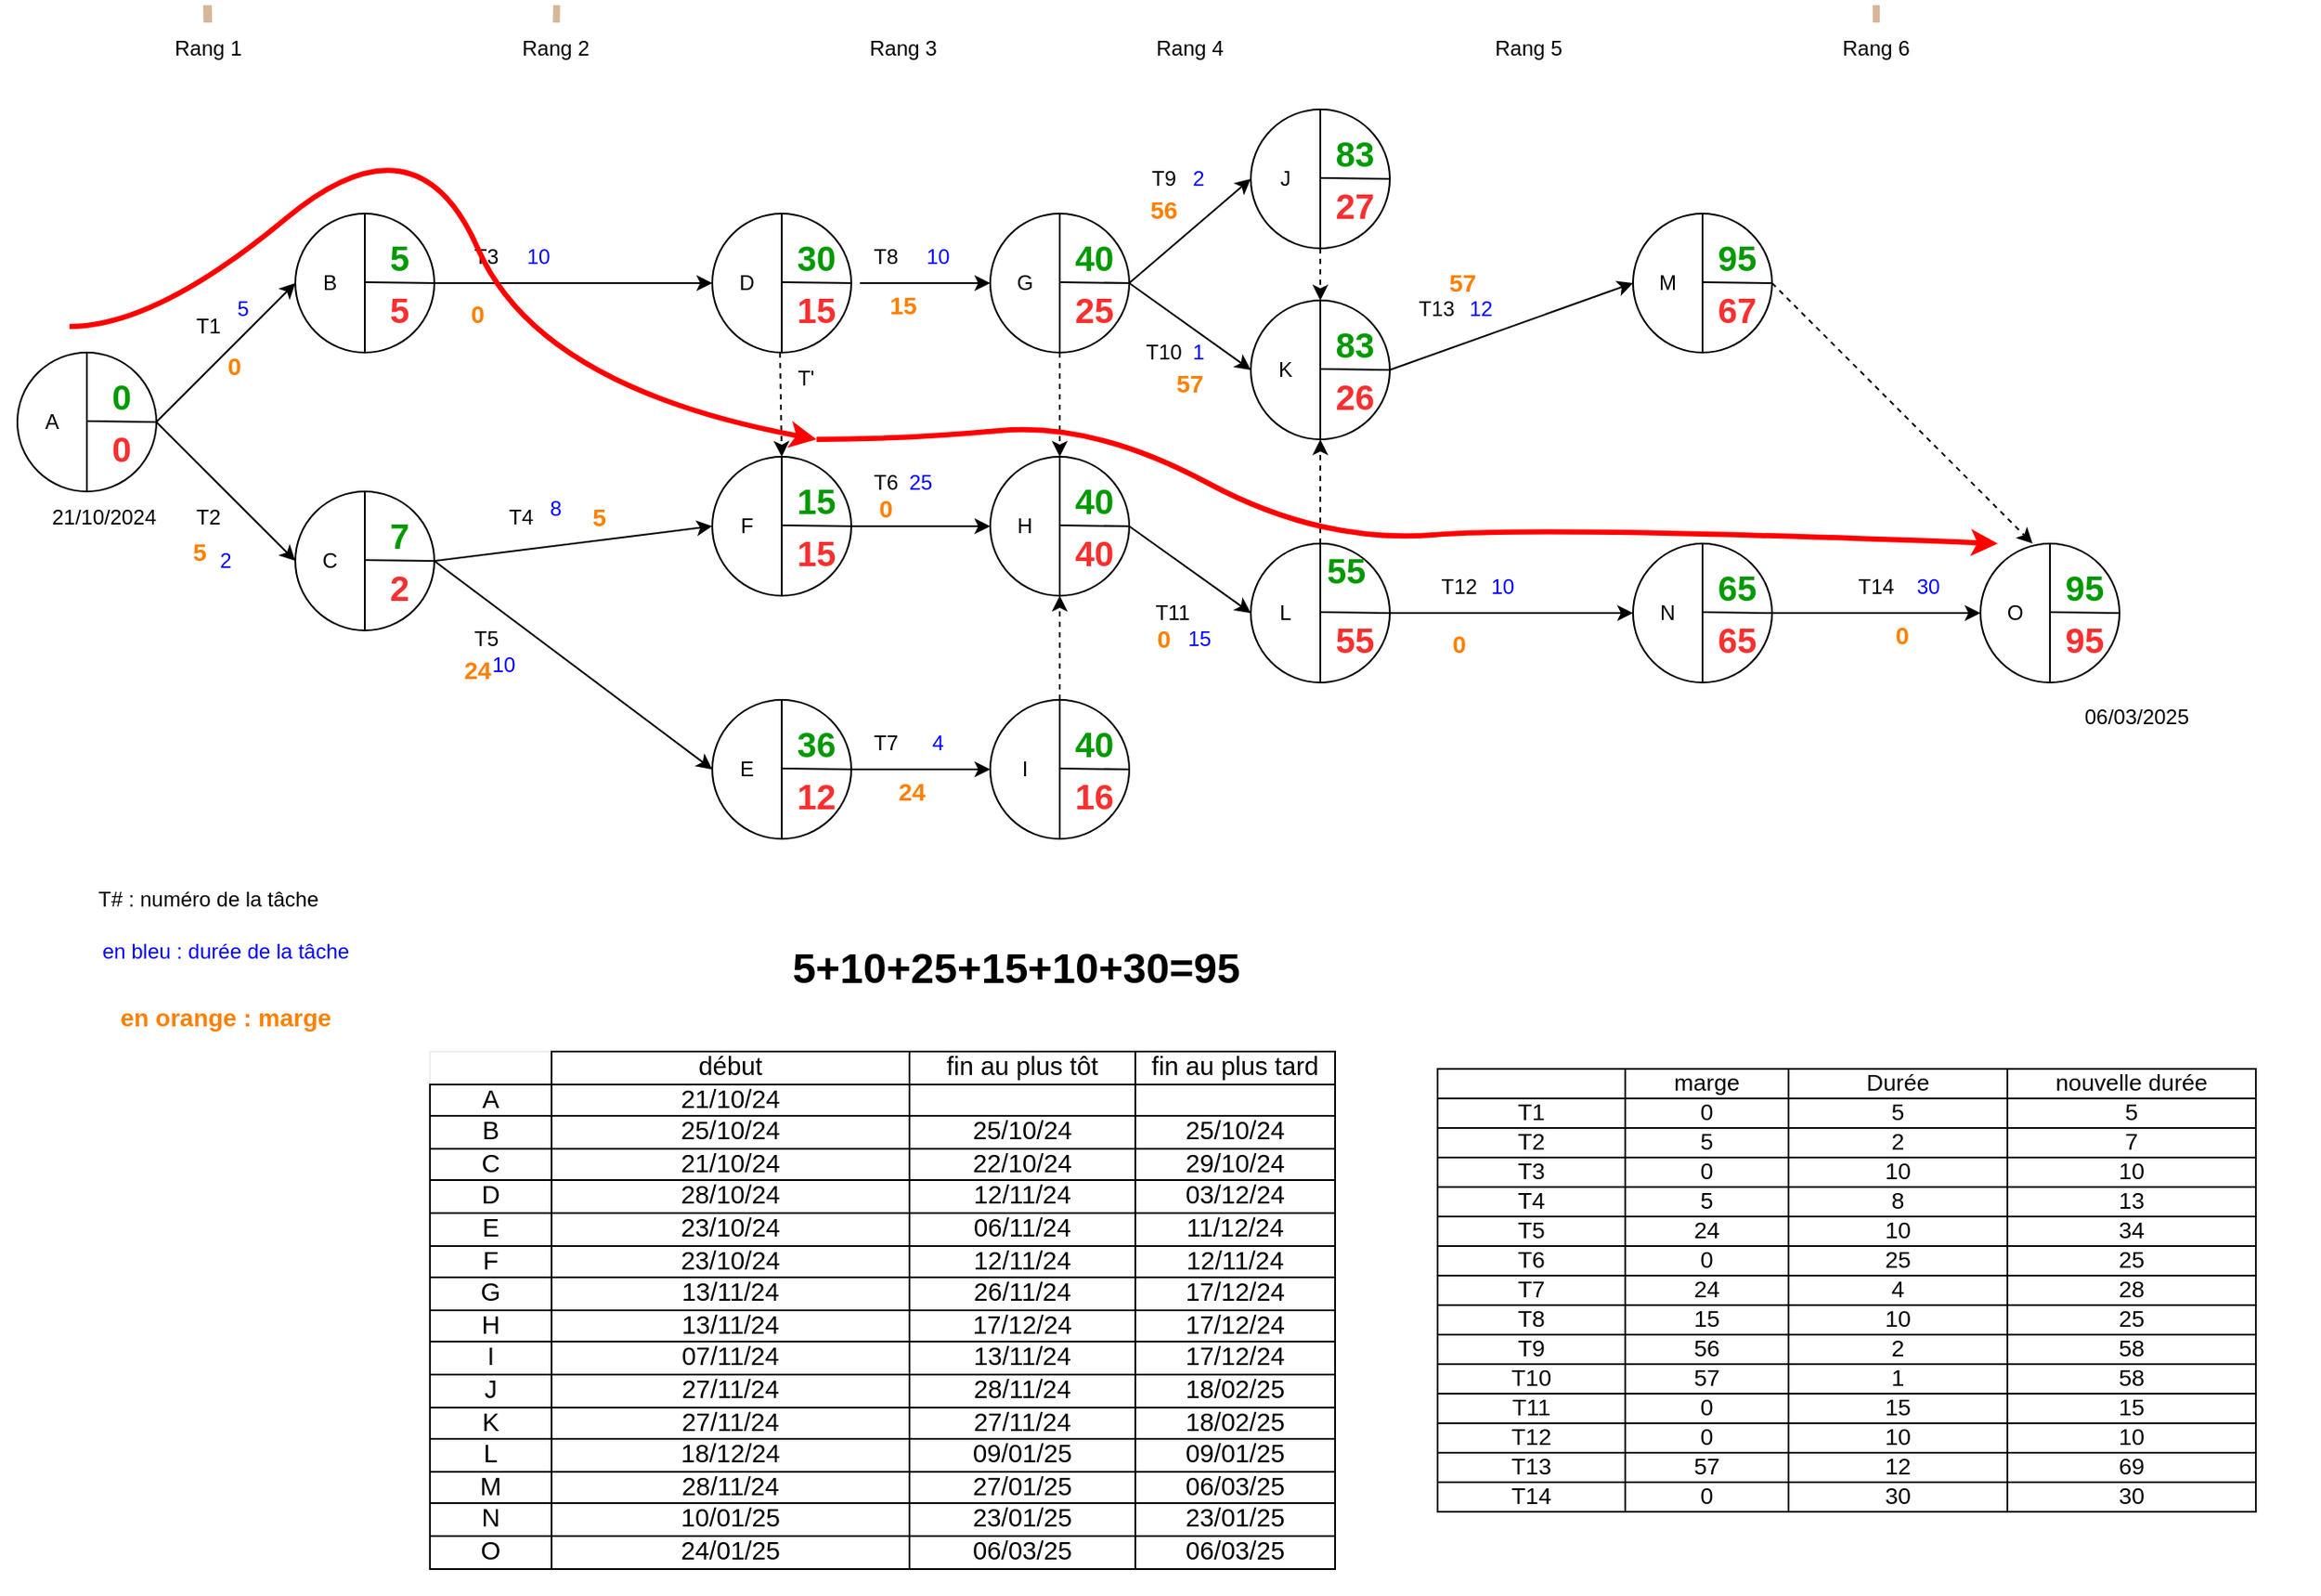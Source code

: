 <mxfile version="24.7.17">
  <diagram name="Page-1" id="4MTHjWbhZmEE_0uj6Phz">
    <mxGraphModel dx="1687" dy="3296" grid="1" gridSize="10" guides="1" tooltips="1" connect="1" arrows="1" fold="1" page="1" pageScale="2" pageWidth="827" pageHeight="1169" math="0" shadow="0">
      <root>
        <mxCell id="0" />
        <mxCell id="1" parent="0" />
        <mxCell id="Zx1S_rPHcm9R6PSDVk1h-3" value="" style="group" parent="1" vertex="1" connectable="0">
          <mxGeometry x="10" y="200" width="90" height="80" as="geometry" />
        </mxCell>
        <mxCell id="Zx1S_rPHcm9R6PSDVk1h-1" value="" style="shape=lineEllipse;line=vertical;perimeter=ellipsePerimeter;whiteSpace=wrap;html=1;backgroundOutline=1;align=left;" parent="Zx1S_rPHcm9R6PSDVk1h-3" vertex="1">
          <mxGeometry width="80" height="80" as="geometry" />
        </mxCell>
        <mxCell id="Zx1S_rPHcm9R6PSDVk1h-2" value="" style="endArrow=none;html=1;rounded=0;" parent="Zx1S_rPHcm9R6PSDVk1h-3" edge="1">
          <mxGeometry width="50" height="50" relative="1" as="geometry">
            <mxPoint x="40" y="39.5" as="sourcePoint" />
            <mxPoint x="80" y="40" as="targetPoint" />
          </mxGeometry>
        </mxCell>
        <mxCell id="Zx1S_rPHcm9R6PSDVk1h-86" value="A" style="text;html=1;align=center;verticalAlign=middle;whiteSpace=wrap;rounded=0;" parent="Zx1S_rPHcm9R6PSDVk1h-3" vertex="1">
          <mxGeometry x="-10" y="25" width="60" height="30" as="geometry" />
        </mxCell>
        <mxCell id="Zx1S_rPHcm9R6PSDVk1h-101" value="0" style="text;html=1;align=center;verticalAlign=middle;whiteSpace=wrap;rounded=0;fontColor=#f92f2f;fontStyle=1;fontSize=20;" parent="Zx1S_rPHcm9R6PSDVk1h-3" vertex="1">
          <mxGeometry x="30" y="40" width="60" height="30" as="geometry" />
        </mxCell>
        <mxCell id="Zx1S_rPHcm9R6PSDVk1h-135" value="0" style="text;html=1;align=center;verticalAlign=middle;whiteSpace=wrap;rounded=0;fontColor=#009900;fontStyle=1;fontSize=20;" parent="Zx1S_rPHcm9R6PSDVk1h-3" vertex="1">
          <mxGeometry x="30" y="10" width="60" height="30" as="geometry" />
        </mxCell>
        <mxCell id="Zx1S_rPHcm9R6PSDVk1h-6" value="" style="group" parent="1" vertex="1" connectable="0">
          <mxGeometry x="170" y="120" width="90" height="80" as="geometry" />
        </mxCell>
        <mxCell id="Zx1S_rPHcm9R6PSDVk1h-7" value="" style="shape=lineEllipse;line=vertical;perimeter=ellipsePerimeter;whiteSpace=wrap;html=1;backgroundOutline=1;" parent="Zx1S_rPHcm9R6PSDVk1h-6" vertex="1">
          <mxGeometry width="80" height="80" as="geometry" />
        </mxCell>
        <mxCell id="Zx1S_rPHcm9R6PSDVk1h-8" value="" style="endArrow=none;html=1;rounded=0;" parent="Zx1S_rPHcm9R6PSDVk1h-6" edge="1">
          <mxGeometry width="50" height="50" relative="1" as="geometry">
            <mxPoint x="40" y="39.5" as="sourcePoint" />
            <mxPoint x="80" y="40" as="targetPoint" />
          </mxGeometry>
        </mxCell>
        <mxCell id="Zx1S_rPHcm9R6PSDVk1h-87" value="B" style="text;html=1;align=center;verticalAlign=middle;whiteSpace=wrap;rounded=0;" parent="Zx1S_rPHcm9R6PSDVk1h-6" vertex="1">
          <mxGeometry x="-10" y="25" width="60" height="30" as="geometry" />
        </mxCell>
        <mxCell id="Zx1S_rPHcm9R6PSDVk1h-102" value="5" style="text;html=1;align=center;verticalAlign=middle;whiteSpace=wrap;rounded=0;fontColor=#f92f2f;fontStyle=1;fontSize=20;" parent="Zx1S_rPHcm9R6PSDVk1h-6" vertex="1">
          <mxGeometry x="30" y="40" width="60" height="30" as="geometry" />
        </mxCell>
        <mxCell id="Zx1S_rPHcm9R6PSDVk1h-136" value="5" style="text;html=1;align=center;verticalAlign=middle;whiteSpace=wrap;rounded=0;fontColor=#009900;fontStyle=1;fontSize=20;" parent="Zx1S_rPHcm9R6PSDVk1h-6" vertex="1">
          <mxGeometry x="30" y="10" width="60" height="30" as="geometry" />
        </mxCell>
        <mxCell id="Zx1S_rPHcm9R6PSDVk1h-9" value="" style="group" parent="1" vertex="1" connectable="0">
          <mxGeometry x="170" y="280" width="90" height="80" as="geometry" />
        </mxCell>
        <mxCell id="Zx1S_rPHcm9R6PSDVk1h-10" value="" style="shape=lineEllipse;line=vertical;perimeter=ellipsePerimeter;whiteSpace=wrap;html=1;backgroundOutline=1;" parent="Zx1S_rPHcm9R6PSDVk1h-9" vertex="1">
          <mxGeometry width="80" height="80" as="geometry" />
        </mxCell>
        <mxCell id="Zx1S_rPHcm9R6PSDVk1h-11" value="" style="endArrow=none;html=1;rounded=0;" parent="Zx1S_rPHcm9R6PSDVk1h-9" edge="1">
          <mxGeometry width="50" height="50" relative="1" as="geometry">
            <mxPoint x="40" y="39.5" as="sourcePoint" />
            <mxPoint x="80" y="40" as="targetPoint" />
          </mxGeometry>
        </mxCell>
        <mxCell id="Zx1S_rPHcm9R6PSDVk1h-88" value="C" style="text;html=1;align=center;verticalAlign=middle;whiteSpace=wrap;rounded=0;" parent="Zx1S_rPHcm9R6PSDVk1h-9" vertex="1">
          <mxGeometry x="-10" y="25" width="60" height="30" as="geometry" />
        </mxCell>
        <mxCell id="Zx1S_rPHcm9R6PSDVk1h-103" value="2" style="text;html=1;align=center;verticalAlign=middle;whiteSpace=wrap;rounded=0;fontColor=#f92f2f;fontStyle=1;fontSize=20;" parent="Zx1S_rPHcm9R6PSDVk1h-9" vertex="1">
          <mxGeometry x="30" y="40" width="60" height="30" as="geometry" />
        </mxCell>
        <mxCell id="Zx1S_rPHcm9R6PSDVk1h-138" value="7" style="text;html=1;align=center;verticalAlign=middle;whiteSpace=wrap;rounded=0;fontColor=#009900;fontStyle=1;fontSize=20;" parent="Zx1S_rPHcm9R6PSDVk1h-9" vertex="1">
          <mxGeometry x="30" y="10" width="60" height="30" as="geometry" />
        </mxCell>
        <mxCell id="Zx1S_rPHcm9R6PSDVk1h-12" value="" style="group" parent="1" vertex="1" connectable="0">
          <mxGeometry x="940" y="310" width="90" height="80" as="geometry" />
        </mxCell>
        <mxCell id="Zx1S_rPHcm9R6PSDVk1h-13" value="" style="shape=lineEllipse;line=vertical;perimeter=ellipsePerimeter;whiteSpace=wrap;html=1;backgroundOutline=1;" parent="Zx1S_rPHcm9R6PSDVk1h-12" vertex="1">
          <mxGeometry width="80" height="80" as="geometry" />
        </mxCell>
        <mxCell id="Zx1S_rPHcm9R6PSDVk1h-14" value="" style="endArrow=none;html=1;rounded=0;" parent="Zx1S_rPHcm9R6PSDVk1h-12" edge="1">
          <mxGeometry width="50" height="50" relative="1" as="geometry">
            <mxPoint x="40" y="39.5" as="sourcePoint" />
            <mxPoint x="80" y="40" as="targetPoint" />
          </mxGeometry>
        </mxCell>
        <mxCell id="Zx1S_rPHcm9R6PSDVk1h-99" value="N" style="text;html=1;align=center;verticalAlign=middle;whiteSpace=wrap;rounded=0;" parent="Zx1S_rPHcm9R6PSDVk1h-12" vertex="1">
          <mxGeometry x="-10" y="25" width="60" height="30" as="geometry" />
        </mxCell>
        <mxCell id="Zx1S_rPHcm9R6PSDVk1h-117" value="65" style="text;html=1;align=center;verticalAlign=middle;whiteSpace=wrap;rounded=0;fontColor=#f92f2f;fontStyle=1;fontSize=20;" parent="Zx1S_rPHcm9R6PSDVk1h-12" vertex="1">
          <mxGeometry x="30" y="40" width="60" height="30" as="geometry" />
        </mxCell>
        <mxCell id="Zx1S_rPHcm9R6PSDVk1h-142" value="65" style="text;html=1;align=center;verticalAlign=middle;whiteSpace=wrap;rounded=0;fontColor=#009900;fontStyle=1;fontSize=20;" parent="Zx1S_rPHcm9R6PSDVk1h-12" vertex="1">
          <mxGeometry x="45" y="10" width="30" height="30" as="geometry" />
        </mxCell>
        <mxCell id="Zx1S_rPHcm9R6PSDVk1h-15" value="" style="group" parent="1" vertex="1" connectable="0">
          <mxGeometry x="410" y="400" width="90" height="80" as="geometry" />
        </mxCell>
        <mxCell id="Zx1S_rPHcm9R6PSDVk1h-16" value="" style="shape=lineEllipse;line=vertical;perimeter=ellipsePerimeter;whiteSpace=wrap;html=1;backgroundOutline=1;" parent="Zx1S_rPHcm9R6PSDVk1h-15" vertex="1">
          <mxGeometry width="80" height="80" as="geometry" />
        </mxCell>
        <mxCell id="Zx1S_rPHcm9R6PSDVk1h-17" value="" style="endArrow=none;html=1;rounded=0;" parent="Zx1S_rPHcm9R6PSDVk1h-15" edge="1">
          <mxGeometry width="50" height="50" relative="1" as="geometry">
            <mxPoint x="40" y="39.5" as="sourcePoint" />
            <mxPoint x="80" y="40" as="targetPoint" />
          </mxGeometry>
        </mxCell>
        <mxCell id="Zx1S_rPHcm9R6PSDVk1h-90" value="E" style="text;html=1;align=center;verticalAlign=middle;whiteSpace=wrap;rounded=0;" parent="Zx1S_rPHcm9R6PSDVk1h-15" vertex="1">
          <mxGeometry x="-10" y="25" width="60" height="30" as="geometry" />
        </mxCell>
        <mxCell id="Zx1S_rPHcm9R6PSDVk1h-104" value="12" style="text;html=1;align=center;verticalAlign=middle;whiteSpace=wrap;rounded=0;fontColor=#f92f2f;fontStyle=1;fontSize=20;" parent="Zx1S_rPHcm9R6PSDVk1h-15" vertex="1">
          <mxGeometry x="30" y="40" width="60" height="30" as="geometry" />
        </mxCell>
        <mxCell id="Zx1S_rPHcm9R6PSDVk1h-175" value="36" style="text;html=1;align=center;verticalAlign=middle;whiteSpace=wrap;rounded=0;fontColor=#009900;fontStyle=1;fontSize=20;" parent="Zx1S_rPHcm9R6PSDVk1h-15" vertex="1">
          <mxGeometry x="30" y="10" width="60" height="30" as="geometry" />
        </mxCell>
        <mxCell id="Zx1S_rPHcm9R6PSDVk1h-18" value="" style="group" parent="1" vertex="1" connectable="0">
          <mxGeometry x="570" y="260" width="90" height="80" as="geometry" />
        </mxCell>
        <mxCell id="Zx1S_rPHcm9R6PSDVk1h-19" value="" style="shape=lineEllipse;line=vertical;perimeter=ellipsePerimeter;whiteSpace=wrap;html=1;backgroundOutline=1;" parent="Zx1S_rPHcm9R6PSDVk1h-18" vertex="1">
          <mxGeometry width="80" height="80" as="geometry" />
        </mxCell>
        <mxCell id="Zx1S_rPHcm9R6PSDVk1h-20" value="" style="endArrow=none;html=1;rounded=0;" parent="Zx1S_rPHcm9R6PSDVk1h-18" edge="1">
          <mxGeometry width="50" height="50" relative="1" as="geometry">
            <mxPoint x="40" y="39.5" as="sourcePoint" />
            <mxPoint x="80" y="40" as="targetPoint" />
          </mxGeometry>
        </mxCell>
        <mxCell id="Zx1S_rPHcm9R6PSDVk1h-93" value="H" style="text;html=1;align=center;verticalAlign=middle;whiteSpace=wrap;rounded=0;" parent="Zx1S_rPHcm9R6PSDVk1h-18" vertex="1">
          <mxGeometry x="-10" y="25" width="60" height="30" as="geometry" />
        </mxCell>
        <mxCell id="Zx1S_rPHcm9R6PSDVk1h-113" value="40" style="text;html=1;align=center;verticalAlign=middle;whiteSpace=wrap;rounded=0;fontColor=#f92f2f;fontStyle=1;fontSize=20;" parent="Zx1S_rPHcm9R6PSDVk1h-18" vertex="1">
          <mxGeometry x="30" y="40" width="60" height="30" as="geometry" />
        </mxCell>
        <mxCell id="Zx1S_rPHcm9R6PSDVk1h-140" value="40" style="text;html=1;align=center;verticalAlign=middle;whiteSpace=wrap;rounded=0;fontColor=#009900;fontStyle=1;fontSize=20;" parent="Zx1S_rPHcm9R6PSDVk1h-18" vertex="1">
          <mxGeometry x="30" y="10" width="60" height="30" as="geometry" />
        </mxCell>
        <mxCell id="Zx1S_rPHcm9R6PSDVk1h-21" value="" style="group" parent="1" vertex="1" connectable="0">
          <mxGeometry x="570" y="120" width="90" height="80" as="geometry" />
        </mxCell>
        <mxCell id="Zx1S_rPHcm9R6PSDVk1h-22" value="" style="shape=lineEllipse;line=vertical;perimeter=ellipsePerimeter;whiteSpace=wrap;html=1;backgroundOutline=1;" parent="Zx1S_rPHcm9R6PSDVk1h-21" vertex="1">
          <mxGeometry width="80" height="80" as="geometry" />
        </mxCell>
        <mxCell id="Zx1S_rPHcm9R6PSDVk1h-23" value="" style="endArrow=none;html=1;rounded=0;" parent="Zx1S_rPHcm9R6PSDVk1h-21" edge="1">
          <mxGeometry width="50" height="50" relative="1" as="geometry">
            <mxPoint x="40" y="39.5" as="sourcePoint" />
            <mxPoint x="80" y="40" as="targetPoint" />
          </mxGeometry>
        </mxCell>
        <mxCell id="Zx1S_rPHcm9R6PSDVk1h-92" value="G" style="text;html=1;align=center;verticalAlign=middle;whiteSpace=wrap;rounded=0;" parent="Zx1S_rPHcm9R6PSDVk1h-21" vertex="1">
          <mxGeometry x="-10" y="25" width="60" height="30" as="geometry" />
        </mxCell>
        <mxCell id="Zx1S_rPHcm9R6PSDVk1h-108" value="25" style="text;html=1;align=center;verticalAlign=middle;whiteSpace=wrap;rounded=0;fontColor=#f92f2f;fontStyle=1;fontSize=20;" parent="Zx1S_rPHcm9R6PSDVk1h-21" vertex="1">
          <mxGeometry x="30" y="40" width="60" height="30" as="geometry" />
        </mxCell>
        <mxCell id="Zx1S_rPHcm9R6PSDVk1h-176" value="40" style="text;html=1;align=center;verticalAlign=middle;whiteSpace=wrap;rounded=0;fontColor=#009900;fontStyle=1;fontSize=20;" parent="Zx1S_rPHcm9R6PSDVk1h-21" vertex="1">
          <mxGeometry x="30" y="10" width="60" height="30" as="geometry" />
        </mxCell>
        <mxCell id="Zx1S_rPHcm9R6PSDVk1h-24" value="" style="group" parent="1" vertex="1" connectable="0">
          <mxGeometry x="570" y="400" width="90" height="80" as="geometry" />
        </mxCell>
        <mxCell id="Zx1S_rPHcm9R6PSDVk1h-25" value="" style="shape=lineEllipse;line=vertical;perimeter=ellipsePerimeter;whiteSpace=wrap;html=1;backgroundOutline=1;" parent="Zx1S_rPHcm9R6PSDVk1h-24" vertex="1">
          <mxGeometry width="80" height="80" as="geometry" />
        </mxCell>
        <mxCell id="Zx1S_rPHcm9R6PSDVk1h-26" value="" style="endArrow=none;html=1;rounded=0;" parent="Zx1S_rPHcm9R6PSDVk1h-24" edge="1">
          <mxGeometry width="50" height="50" relative="1" as="geometry">
            <mxPoint x="40" y="39.5" as="sourcePoint" />
            <mxPoint x="80" y="40" as="targetPoint" />
          </mxGeometry>
        </mxCell>
        <mxCell id="Zx1S_rPHcm9R6PSDVk1h-94" value="I" style="text;html=1;align=center;verticalAlign=middle;whiteSpace=wrap;rounded=0;" parent="Zx1S_rPHcm9R6PSDVk1h-24" vertex="1">
          <mxGeometry x="-10" y="25" width="60" height="30" as="geometry" />
        </mxCell>
        <mxCell id="Zx1S_rPHcm9R6PSDVk1h-109" value="16" style="text;html=1;align=center;verticalAlign=middle;whiteSpace=wrap;rounded=0;fontColor=#f92f2f;fontStyle=1;fontSize=20;" parent="Zx1S_rPHcm9R6PSDVk1h-24" vertex="1">
          <mxGeometry x="30" y="40" width="60" height="30" as="geometry" />
        </mxCell>
        <mxCell id="Zx1S_rPHcm9R6PSDVk1h-174" value="40" style="text;html=1;align=center;verticalAlign=middle;whiteSpace=wrap;rounded=0;fontColor=#009900;fontStyle=1;fontSize=20;" parent="Zx1S_rPHcm9R6PSDVk1h-24" vertex="1">
          <mxGeometry x="30" y="10" width="60" height="30" as="geometry" />
        </mxCell>
        <mxCell id="Zx1S_rPHcm9R6PSDVk1h-27" value="" style="group" parent="1" vertex="1" connectable="0">
          <mxGeometry x="410" y="120" width="90" height="80" as="geometry" />
        </mxCell>
        <mxCell id="Zx1S_rPHcm9R6PSDVk1h-28" value="" style="shape=lineEllipse;line=vertical;perimeter=ellipsePerimeter;whiteSpace=wrap;html=1;backgroundOutline=1;" parent="Zx1S_rPHcm9R6PSDVk1h-27" vertex="1">
          <mxGeometry width="80" height="80" as="geometry" />
        </mxCell>
        <mxCell id="Zx1S_rPHcm9R6PSDVk1h-29" value="" style="endArrow=none;html=1;rounded=0;" parent="Zx1S_rPHcm9R6PSDVk1h-27" edge="1">
          <mxGeometry width="50" height="50" relative="1" as="geometry">
            <mxPoint x="40" y="39.5" as="sourcePoint" />
            <mxPoint x="80" y="40" as="targetPoint" />
          </mxGeometry>
        </mxCell>
        <mxCell id="Zx1S_rPHcm9R6PSDVk1h-89" value="D" style="text;html=1;align=center;verticalAlign=middle;whiteSpace=wrap;rounded=0;" parent="Zx1S_rPHcm9R6PSDVk1h-27" vertex="1">
          <mxGeometry x="-10" y="25" width="60" height="30" as="geometry" />
        </mxCell>
        <mxCell id="Zx1S_rPHcm9R6PSDVk1h-106" value="15" style="text;html=1;align=center;verticalAlign=middle;whiteSpace=wrap;rounded=0;fontColor=#f92f2f;fontStyle=1;fontSize=20;" parent="Zx1S_rPHcm9R6PSDVk1h-27" vertex="1">
          <mxGeometry x="30" y="40" width="60" height="30" as="geometry" />
        </mxCell>
        <mxCell id="Zx1S_rPHcm9R6PSDVk1h-137" value="30" style="text;html=1;align=center;verticalAlign=middle;whiteSpace=wrap;rounded=0;fontColor=#009900;fontStyle=1;fontSize=20;" parent="Zx1S_rPHcm9R6PSDVk1h-27" vertex="1">
          <mxGeometry x="30" y="10" width="60" height="30" as="geometry" />
        </mxCell>
        <mxCell id="Zx1S_rPHcm9R6PSDVk1h-30" value="" style="group" parent="1" vertex="1" connectable="0">
          <mxGeometry x="1140" y="310" width="90" height="80" as="geometry" />
        </mxCell>
        <mxCell id="Zx1S_rPHcm9R6PSDVk1h-31" value="" style="shape=lineEllipse;line=vertical;perimeter=ellipsePerimeter;whiteSpace=wrap;html=1;backgroundOutline=1;" parent="Zx1S_rPHcm9R6PSDVk1h-30" vertex="1">
          <mxGeometry width="80" height="80" as="geometry" />
        </mxCell>
        <mxCell id="Zx1S_rPHcm9R6PSDVk1h-32" value="" style="endArrow=none;html=1;rounded=0;" parent="Zx1S_rPHcm9R6PSDVk1h-30" edge="1">
          <mxGeometry width="50" height="50" relative="1" as="geometry">
            <mxPoint x="40" y="39.5" as="sourcePoint" />
            <mxPoint x="80" y="40" as="targetPoint" />
          </mxGeometry>
        </mxCell>
        <mxCell id="Zx1S_rPHcm9R6PSDVk1h-100" value="O" style="text;html=1;align=center;verticalAlign=middle;whiteSpace=wrap;rounded=0;" parent="Zx1S_rPHcm9R6PSDVk1h-30" vertex="1">
          <mxGeometry x="-10" y="25" width="60" height="30" as="geometry" />
        </mxCell>
        <mxCell id="Zx1S_rPHcm9R6PSDVk1h-111" value="95" style="text;html=1;align=center;verticalAlign=middle;whiteSpace=wrap;rounded=0;fontColor=#f92f2f;fontStyle=1;fontSize=20;" parent="Zx1S_rPHcm9R6PSDVk1h-30" vertex="1">
          <mxGeometry x="30" y="40" width="60" height="30" as="geometry" />
        </mxCell>
        <mxCell id="Zx1S_rPHcm9R6PSDVk1h-143" value="95" style="text;html=1;align=center;verticalAlign=middle;whiteSpace=wrap;rounded=0;fontColor=#009900;fontStyle=1;fontSize=20;" parent="Zx1S_rPHcm9R6PSDVk1h-30" vertex="1">
          <mxGeometry x="30" y="10" width="60" height="30" as="geometry" />
        </mxCell>
        <mxCell id="Zx1S_rPHcm9R6PSDVk1h-33" value="" style="group" parent="1" vertex="1" connectable="0">
          <mxGeometry x="410" y="260" width="90" height="80" as="geometry" />
        </mxCell>
        <mxCell id="Zx1S_rPHcm9R6PSDVk1h-34" value="" style="shape=lineEllipse;line=vertical;perimeter=ellipsePerimeter;whiteSpace=wrap;html=1;backgroundOutline=1;" parent="Zx1S_rPHcm9R6PSDVk1h-33" vertex="1">
          <mxGeometry width="80" height="80" as="geometry" />
        </mxCell>
        <mxCell id="Zx1S_rPHcm9R6PSDVk1h-35" value="" style="endArrow=none;html=1;rounded=0;" parent="Zx1S_rPHcm9R6PSDVk1h-33" edge="1">
          <mxGeometry width="50" height="50" relative="1" as="geometry">
            <mxPoint x="40" y="39.5" as="sourcePoint" />
            <mxPoint x="80" y="40" as="targetPoint" />
          </mxGeometry>
        </mxCell>
        <mxCell id="Zx1S_rPHcm9R6PSDVk1h-91" value="F" style="text;html=1;align=center;verticalAlign=middle;whiteSpace=wrap;rounded=0;" parent="Zx1S_rPHcm9R6PSDVk1h-33" vertex="1">
          <mxGeometry x="-10" y="25" width="60" height="30" as="geometry" />
        </mxCell>
        <mxCell id="Zx1S_rPHcm9R6PSDVk1h-107" value="15" style="text;html=1;align=center;verticalAlign=middle;whiteSpace=wrap;rounded=0;fontColor=#f92f2f;fontStyle=1;fontSize=20;" parent="Zx1S_rPHcm9R6PSDVk1h-33" vertex="1">
          <mxGeometry x="30" y="40" width="60" height="30" as="geometry" />
        </mxCell>
        <mxCell id="Zx1S_rPHcm9R6PSDVk1h-139" value="15" style="text;html=1;align=center;verticalAlign=middle;whiteSpace=wrap;rounded=0;fontColor=#009900;fontStyle=1;fontSize=20;" parent="Zx1S_rPHcm9R6PSDVk1h-33" vertex="1">
          <mxGeometry x="30" y="10" width="60" height="30" as="geometry" />
        </mxCell>
        <mxCell id="Zx1S_rPHcm9R6PSDVk1h-36" value="" style="group" parent="1" vertex="1" connectable="0">
          <mxGeometry x="720" y="310" width="90" height="80" as="geometry" />
        </mxCell>
        <mxCell id="Zx1S_rPHcm9R6PSDVk1h-37" value="" style="shape=lineEllipse;line=vertical;perimeter=ellipsePerimeter;whiteSpace=wrap;html=1;backgroundOutline=1;" parent="Zx1S_rPHcm9R6PSDVk1h-36" vertex="1">
          <mxGeometry width="80" height="80" as="geometry" />
        </mxCell>
        <mxCell id="Zx1S_rPHcm9R6PSDVk1h-38" value="" style="endArrow=none;html=1;rounded=0;" parent="Zx1S_rPHcm9R6PSDVk1h-36" edge="1">
          <mxGeometry width="50" height="50" relative="1" as="geometry">
            <mxPoint x="40" y="39.5" as="sourcePoint" />
            <mxPoint x="80" y="40" as="targetPoint" />
          </mxGeometry>
        </mxCell>
        <mxCell id="Zx1S_rPHcm9R6PSDVk1h-97" value="L" style="text;html=1;align=center;verticalAlign=middle;whiteSpace=wrap;rounded=0;" parent="Zx1S_rPHcm9R6PSDVk1h-36" vertex="1">
          <mxGeometry x="-10" y="25" width="60" height="30" as="geometry" />
        </mxCell>
        <mxCell id="Zx1S_rPHcm9R6PSDVk1h-115" value="55" style="text;html=1;align=center;verticalAlign=middle;whiteSpace=wrap;rounded=0;fontColor=#f92f2f;fontStyle=1;fontSize=20;" parent="Zx1S_rPHcm9R6PSDVk1h-36" vertex="1">
          <mxGeometry x="30" y="40" width="60" height="30" as="geometry" />
        </mxCell>
        <mxCell id="Zx1S_rPHcm9R6PSDVk1h-141" value="55" style="text;html=1;align=center;verticalAlign=middle;whiteSpace=wrap;rounded=0;fontColor=#009900;fontStyle=1;fontSize=20;" parent="Zx1S_rPHcm9R6PSDVk1h-36" vertex="1">
          <mxGeometry x="40" y="10" width="30" height="10" as="geometry" />
        </mxCell>
        <mxCell id="Zx1S_rPHcm9R6PSDVk1h-39" value="" style="group" parent="1" vertex="1" connectable="0">
          <mxGeometry x="720" y="170" width="90" height="80" as="geometry" />
        </mxCell>
        <mxCell id="Zx1S_rPHcm9R6PSDVk1h-40" value="" style="shape=lineEllipse;line=vertical;perimeter=ellipsePerimeter;whiteSpace=wrap;html=1;backgroundOutline=1;" parent="Zx1S_rPHcm9R6PSDVk1h-39" vertex="1">
          <mxGeometry width="80" height="80" as="geometry" />
        </mxCell>
        <mxCell id="Zx1S_rPHcm9R6PSDVk1h-41" value="" style="endArrow=none;html=1;rounded=0;" parent="Zx1S_rPHcm9R6PSDVk1h-39" edge="1">
          <mxGeometry width="50" height="50" relative="1" as="geometry">
            <mxPoint x="40" y="39.5" as="sourcePoint" />
            <mxPoint x="80" y="40" as="targetPoint" />
          </mxGeometry>
        </mxCell>
        <mxCell id="Zx1S_rPHcm9R6PSDVk1h-96" value="K" style="text;html=1;align=center;verticalAlign=middle;whiteSpace=wrap;rounded=0;" parent="Zx1S_rPHcm9R6PSDVk1h-39" vertex="1">
          <mxGeometry x="-10" y="25" width="60" height="30" as="geometry" />
        </mxCell>
        <mxCell id="Zx1S_rPHcm9R6PSDVk1h-110" value="26" style="text;html=1;align=center;verticalAlign=middle;whiteSpace=wrap;rounded=0;fontColor=#f92f2f;fontStyle=1;fontSize=20;" parent="Zx1S_rPHcm9R6PSDVk1h-39" vertex="1">
          <mxGeometry x="30" y="40" width="60" height="30" as="geometry" />
        </mxCell>
        <mxCell id="Zx1S_rPHcm9R6PSDVk1h-177" value="83" style="text;html=1;align=center;verticalAlign=middle;whiteSpace=wrap;rounded=0;fontColor=#009900;fontStyle=1;fontSize=20;" parent="Zx1S_rPHcm9R6PSDVk1h-39" vertex="1">
          <mxGeometry x="30" y="10" width="60" height="30" as="geometry" />
        </mxCell>
        <mxCell id="Zx1S_rPHcm9R6PSDVk1h-42" value="" style="group" parent="1" vertex="1" connectable="0">
          <mxGeometry x="720" y="60" width="90" height="80" as="geometry" />
        </mxCell>
        <mxCell id="Zx1S_rPHcm9R6PSDVk1h-43" value="" style="shape=lineEllipse;line=vertical;perimeter=ellipsePerimeter;whiteSpace=wrap;html=1;backgroundOutline=1;" parent="Zx1S_rPHcm9R6PSDVk1h-42" vertex="1">
          <mxGeometry width="80" height="80" as="geometry" />
        </mxCell>
        <mxCell id="Zx1S_rPHcm9R6PSDVk1h-44" value="" style="endArrow=none;html=1;rounded=0;" parent="Zx1S_rPHcm9R6PSDVk1h-42" edge="1">
          <mxGeometry width="50" height="50" relative="1" as="geometry">
            <mxPoint x="40" y="39.5" as="sourcePoint" />
            <mxPoint x="80" y="40" as="targetPoint" />
          </mxGeometry>
        </mxCell>
        <mxCell id="Zx1S_rPHcm9R6PSDVk1h-95" value="J" style="text;html=1;align=center;verticalAlign=middle;whiteSpace=wrap;rounded=0;" parent="Zx1S_rPHcm9R6PSDVk1h-42" vertex="1">
          <mxGeometry x="-10" y="25" width="60" height="30" as="geometry" />
        </mxCell>
        <mxCell id="Zx1S_rPHcm9R6PSDVk1h-116" value="27" style="text;html=1;align=center;verticalAlign=middle;whiteSpace=wrap;rounded=0;fontColor=#f92f2f;fontStyle=1;fontSize=20;" parent="Zx1S_rPHcm9R6PSDVk1h-42" vertex="1">
          <mxGeometry x="30" y="40" width="60" height="30" as="geometry" />
        </mxCell>
        <mxCell id="Zx1S_rPHcm9R6PSDVk1h-178" value="83" style="text;html=1;align=center;verticalAlign=middle;whiteSpace=wrap;rounded=0;fontColor=#009900;fontStyle=1;fontSize=20;" parent="Zx1S_rPHcm9R6PSDVk1h-42" vertex="1">
          <mxGeometry x="30" y="10" width="60" height="30" as="geometry" />
        </mxCell>
        <mxCell id="Zx1S_rPHcm9R6PSDVk1h-45" value="" style="endArrow=classic;html=1;rounded=0;entryX=0;entryY=0.5;entryDx=0;entryDy=0;" parent="1" target="Zx1S_rPHcm9R6PSDVk1h-7" edge="1">
          <mxGeometry width="50" height="50" relative="1" as="geometry">
            <mxPoint x="90" y="240" as="sourcePoint" />
            <mxPoint x="140" y="190" as="targetPoint" />
          </mxGeometry>
        </mxCell>
        <mxCell id="Zx1S_rPHcm9R6PSDVk1h-47" value="T1" style="text;html=1;align=center;verticalAlign=middle;whiteSpace=wrap;rounded=0;" parent="1" vertex="1">
          <mxGeometry x="90" y="170" width="60" height="30" as="geometry" />
        </mxCell>
        <mxCell id="Zx1S_rPHcm9R6PSDVk1h-48" value="T2" style="text;html=1;align=center;verticalAlign=middle;whiteSpace=wrap;rounded=0;" parent="1" vertex="1">
          <mxGeometry x="90" y="280" width="60" height="30" as="geometry" />
        </mxCell>
        <mxCell id="Zx1S_rPHcm9R6PSDVk1h-49" value="" style="endArrow=classic;html=1;rounded=0;entryX=0.167;entryY=0.5;entryDx=0;entryDy=0;entryPerimeter=0;" parent="1" target="Zx1S_rPHcm9R6PSDVk1h-89" edge="1">
          <mxGeometry width="50" height="50" relative="1" as="geometry">
            <mxPoint x="250" y="160" as="sourcePoint" />
            <mxPoint x="330" y="160" as="targetPoint" />
          </mxGeometry>
        </mxCell>
        <mxCell id="Zx1S_rPHcm9R6PSDVk1h-50" value="T3" style="text;html=1;align=center;verticalAlign=middle;whiteSpace=wrap;rounded=0;" parent="1" vertex="1">
          <mxGeometry x="250" y="130" width="60" height="30" as="geometry" />
        </mxCell>
        <mxCell id="Zx1S_rPHcm9R6PSDVk1h-51" value="" style="endArrow=classic;html=1;rounded=0;entryX=0;entryY=0.5;entryDx=0;entryDy=0;" parent="1" target="Zx1S_rPHcm9R6PSDVk1h-34" edge="1">
          <mxGeometry width="50" height="50" relative="1" as="geometry">
            <mxPoint x="250" y="320" as="sourcePoint" />
            <mxPoint x="330" y="270" as="targetPoint" />
          </mxGeometry>
        </mxCell>
        <mxCell id="Zx1S_rPHcm9R6PSDVk1h-52" value="" style="endArrow=classic;html=1;rounded=0;exitX=1;exitY=0.5;exitDx=0;exitDy=0;entryX=0;entryY=0.5;entryDx=0;entryDy=0;" parent="1" source="Zx1S_rPHcm9R6PSDVk1h-10" target="Zx1S_rPHcm9R6PSDVk1h-16" edge="1">
          <mxGeometry width="50" height="50" relative="1" as="geometry">
            <mxPoint x="360" y="340" as="sourcePoint" />
            <mxPoint x="330" y="380" as="targetPoint" />
          </mxGeometry>
        </mxCell>
        <mxCell id="Zx1S_rPHcm9R6PSDVk1h-53" value="T4" style="text;html=1;align=center;verticalAlign=middle;whiteSpace=wrap;rounded=0;" parent="1" vertex="1">
          <mxGeometry x="270" y="280" width="60" height="30" as="geometry" />
        </mxCell>
        <mxCell id="Zx1S_rPHcm9R6PSDVk1h-56" value="T5" style="text;html=1;align=center;verticalAlign=middle;whiteSpace=wrap;rounded=0;" parent="1" vertex="1">
          <mxGeometry x="250" y="350" width="60" height="30" as="geometry" />
        </mxCell>
        <mxCell id="Zx1S_rPHcm9R6PSDVk1h-58" value="" style="endArrow=classic;html=1;rounded=0;exitX=1;exitY=0.5;exitDx=0;exitDy=0;entryX=0;entryY=0.5;entryDx=0;entryDy=0;" parent="1" source="Zx1S_rPHcm9R6PSDVk1h-16" target="Zx1S_rPHcm9R6PSDVk1h-25" edge="1">
          <mxGeometry width="50" height="50" relative="1" as="geometry">
            <mxPoint x="425" y="390" as="sourcePoint" />
            <mxPoint x="490" y="380" as="targetPoint" />
          </mxGeometry>
        </mxCell>
        <mxCell id="Zx1S_rPHcm9R6PSDVk1h-60" value="" style="endArrow=classic;html=1;rounded=0;entryX=0;entryY=0.5;entryDx=0;entryDy=0;" parent="1" target="Zx1S_rPHcm9R6PSDVk1h-22" edge="1">
          <mxGeometry width="50" height="50" relative="1" as="geometry">
            <mxPoint x="495" y="160" as="sourcePoint" />
            <mxPoint x="490" y="160" as="targetPoint" />
          </mxGeometry>
        </mxCell>
        <mxCell id="Zx1S_rPHcm9R6PSDVk1h-61" value="T8" style="text;html=1;align=center;verticalAlign=middle;whiteSpace=wrap;rounded=0;" parent="1" vertex="1">
          <mxGeometry x="480" y="130" width="60" height="30" as="geometry" />
        </mxCell>
        <mxCell id="Zx1S_rPHcm9R6PSDVk1h-62" value="" style="endArrow=classic;html=1;rounded=0;exitX=1;exitY=0.5;exitDx=0;exitDy=0;entryX=0;entryY=0.5;entryDx=0;entryDy=0;" parent="1" source="Zx1S_rPHcm9R6PSDVk1h-34" target="Zx1S_rPHcm9R6PSDVk1h-19" edge="1">
          <mxGeometry width="50" height="50" relative="1" as="geometry">
            <mxPoint x="520" y="300" as="sourcePoint" />
            <mxPoint x="570" y="280" as="targetPoint" />
          </mxGeometry>
        </mxCell>
        <mxCell id="Zx1S_rPHcm9R6PSDVk1h-63" value="T6" style="text;html=1;align=center;verticalAlign=middle;whiteSpace=wrap;rounded=0;" parent="1" vertex="1">
          <mxGeometry x="480" y="260" width="60" height="30" as="geometry" />
        </mxCell>
        <mxCell id="Zx1S_rPHcm9R6PSDVk1h-64" value="" style="endArrow=classic;html=1;rounded=0;dashed=1;entryX=0.5;entryY=0;entryDx=0;entryDy=0;exitX=0.25;exitY=0;exitDx=0;exitDy=0;" parent="1" source="Zx1S_rPHcm9R6PSDVk1h-65" target="Zx1S_rPHcm9R6PSDVk1h-34" edge="1">
          <mxGeometry width="50" height="50" relative="1" as="geometry">
            <mxPoint x="370" y="200" as="sourcePoint" />
            <mxPoint x="310" y="190" as="targetPoint" />
          </mxGeometry>
        </mxCell>
        <mxCell id="Zx1S_rPHcm9R6PSDVk1h-65" value="T&#39;" style="text;html=1;align=center;verticalAlign=middle;whiteSpace=wrap;rounded=0;" parent="1" vertex="1">
          <mxGeometry x="434" y="200" width="60" height="30" as="geometry" />
        </mxCell>
        <mxCell id="Zx1S_rPHcm9R6PSDVk1h-66" value="" style="endArrow=classic;html=1;rounded=0;entryX=0;entryY=0.5;entryDx=0;entryDy=0;" parent="1" target="Zx1S_rPHcm9R6PSDVk1h-43" edge="1">
          <mxGeometry width="50" height="50" relative="1" as="geometry">
            <mxPoint x="650" y="160" as="sourcePoint" />
            <mxPoint x="760" y="140" as="targetPoint" />
          </mxGeometry>
        </mxCell>
        <mxCell id="Zx1S_rPHcm9R6PSDVk1h-67" value="" style="endArrow=classic;html=1;rounded=0;entryX=0;entryY=0.5;entryDx=0;entryDy=0;" parent="1" target="Zx1S_rPHcm9R6PSDVk1h-40" edge="1">
          <mxGeometry width="50" height="50" relative="1" as="geometry">
            <mxPoint x="650" y="160" as="sourcePoint" />
            <mxPoint x="760" y="220" as="targetPoint" />
          </mxGeometry>
        </mxCell>
        <mxCell id="Zx1S_rPHcm9R6PSDVk1h-68" value="T9" style="text;html=1;align=center;verticalAlign=middle;whiteSpace=wrap;rounded=0;" parent="1" vertex="1">
          <mxGeometry x="640" y="85" width="60" height="30" as="geometry" />
        </mxCell>
        <mxCell id="Zx1S_rPHcm9R6PSDVk1h-69" value="T10" style="text;html=1;align=center;verticalAlign=middle;whiteSpace=wrap;rounded=0;" parent="1" vertex="1">
          <mxGeometry x="655" y="185" width="30" height="30" as="geometry" />
        </mxCell>
        <mxCell id="Zx1S_rPHcm9R6PSDVk1h-71" value="" style="endArrow=classic;html=1;rounded=0;exitX=0.5;exitY=0;exitDx=0;exitDy=0;dashed=1;entryX=0.5;entryY=1;entryDx=0;entryDy=0;" parent="1" source="Zx1S_rPHcm9R6PSDVk1h-25" target="Zx1S_rPHcm9R6PSDVk1h-19" edge="1">
          <mxGeometry width="50" height="50" relative="1" as="geometry">
            <mxPoint x="670" y="460" as="sourcePoint" />
            <mxPoint x="840" y="300" as="targetPoint" />
          </mxGeometry>
        </mxCell>
        <mxCell id="Zx1S_rPHcm9R6PSDVk1h-72" value="" style="endArrow=classic;html=1;rounded=0;exitX=1;exitY=0.5;exitDx=0;exitDy=0;entryX=0;entryY=0.5;entryDx=0;entryDy=0;" parent="1" source="Zx1S_rPHcm9R6PSDVk1h-19" target="Zx1S_rPHcm9R6PSDVk1h-37" edge="1">
          <mxGeometry width="50" height="50" relative="1" as="geometry">
            <mxPoint x="800" y="340" as="sourcePoint" />
            <mxPoint x="720" y="320" as="targetPoint" />
          </mxGeometry>
        </mxCell>
        <mxCell id="Zx1S_rPHcm9R6PSDVk1h-74" value="T11" style="text;html=1;align=center;verticalAlign=middle;whiteSpace=wrap;rounded=0;" parent="1" vertex="1">
          <mxGeometry x="660" y="335" width="30" height="30" as="geometry" />
        </mxCell>
        <mxCell id="Zx1S_rPHcm9R6PSDVk1h-75" value="" style="endArrow=classic;html=1;rounded=0;exitX=1;exitY=0.5;exitDx=0;exitDy=0;entryX=0;entryY=0.5;entryDx=0;entryDy=0;" parent="1" source="Zx1S_rPHcm9R6PSDVk1h-37" target="Zx1S_rPHcm9R6PSDVk1h-13" edge="1">
          <mxGeometry width="50" height="50" relative="1" as="geometry">
            <mxPoint x="850" y="380" as="sourcePoint" />
            <mxPoint x="920" y="380" as="targetPoint" />
          </mxGeometry>
        </mxCell>
        <mxCell id="Zx1S_rPHcm9R6PSDVk1h-76" value="T12" style="text;html=1;align=center;verticalAlign=middle;whiteSpace=wrap;rounded=0;" parent="1" vertex="1">
          <mxGeometry x="810" y="320" width="60" height="30" as="geometry" />
        </mxCell>
        <mxCell id="Zx1S_rPHcm9R6PSDVk1h-77" value="" style="endArrow=classic;html=1;rounded=0;entryX=0;entryY=0.5;entryDx=0;entryDy=0;exitX=1;exitY=0.5;exitDx=0;exitDy=0;" parent="1" source="Zx1S_rPHcm9R6PSDVk1h-13" target="Zx1S_rPHcm9R6PSDVk1h-31" edge="1">
          <mxGeometry width="50" height="50" relative="1" as="geometry">
            <mxPoint x="1000" y="380" as="sourcePoint" />
            <mxPoint x="1250" y="380" as="targetPoint" />
          </mxGeometry>
        </mxCell>
        <mxCell id="Zx1S_rPHcm9R6PSDVk1h-78" value="T14" style="text;html=1;align=center;verticalAlign=middle;whiteSpace=wrap;rounded=0;" parent="1" vertex="1">
          <mxGeometry x="1050" y="320" width="60" height="30" as="geometry" />
        </mxCell>
        <mxCell id="Zx1S_rPHcm9R6PSDVk1h-84" value="T13" style="text;html=1;align=center;verticalAlign=middle;whiteSpace=wrap;rounded=0;" parent="1" vertex="1">
          <mxGeometry x="807" y="160" width="40" height="30" as="geometry" />
        </mxCell>
        <mxCell id="Zx1S_rPHcm9R6PSDVk1h-118" value="&lt;font color=&quot;#0000ff&quot;&gt;5&lt;/font&gt;" style="text;html=1;align=center;verticalAlign=middle;whiteSpace=wrap;rounded=0;" parent="1" vertex="1">
          <mxGeometry x="110" y="160" width="60" height="30" as="geometry" />
        </mxCell>
        <mxCell id="Zx1S_rPHcm9R6PSDVk1h-120" value="&lt;font color=&quot;#0000ff&quot;&gt;8&lt;/font&gt;" style="text;html=1;align=center;verticalAlign=middle;whiteSpace=wrap;rounded=0;" parent="1" vertex="1">
          <mxGeometry x="290" y="275" width="60" height="30" as="geometry" />
        </mxCell>
        <mxCell id="Zx1S_rPHcm9R6PSDVk1h-121" value="&lt;font color=&quot;#0000ff&quot;&gt;4&lt;/font&gt;" style="text;html=1;align=center;verticalAlign=middle;whiteSpace=wrap;rounded=0;" parent="1" vertex="1">
          <mxGeometry x="510" y="410" width="60" height="30" as="geometry" />
        </mxCell>
        <mxCell id="Zx1S_rPHcm9R6PSDVk1h-122" value="&lt;font color=&quot;#0000ff&quot;&gt;10&lt;/font&gt;" style="text;html=1;align=center;verticalAlign=middle;whiteSpace=wrap;rounded=0;" parent="1" vertex="1">
          <mxGeometry x="260" y="365" width="60" height="30" as="geometry" />
        </mxCell>
        <mxCell id="Zx1S_rPHcm9R6PSDVk1h-123" value="&lt;font color=&quot;#0000ff&quot;&gt;10&lt;/font&gt;" style="text;html=1;align=center;verticalAlign=middle;whiteSpace=wrap;rounded=0;" parent="1" vertex="1">
          <mxGeometry x="280" y="130" width="60" height="30" as="geometry" />
        </mxCell>
        <mxCell id="Zx1S_rPHcm9R6PSDVk1h-124" value="&lt;font color=&quot;#0000ff&quot;&gt;30&lt;/font&gt;" style="text;html=1;align=center;verticalAlign=middle;whiteSpace=wrap;rounded=0;" parent="1" vertex="1">
          <mxGeometry x="1080" y="320" width="60" height="30" as="geometry" />
        </mxCell>
        <mxCell id="Zx1S_rPHcm9R6PSDVk1h-125" value="&lt;font color=&quot;#0000ff&quot;&gt;25&lt;/font&gt;" style="text;html=1;align=center;verticalAlign=middle;whiteSpace=wrap;rounded=0;" parent="1" vertex="1">
          <mxGeometry x="500" y="260" width="60" height="30" as="geometry" />
        </mxCell>
        <mxCell id="Zx1S_rPHcm9R6PSDVk1h-126" value="&lt;font color=&quot;#0000ff&quot;&gt;10&lt;/font&gt;" style="text;html=1;align=center;verticalAlign=middle;whiteSpace=wrap;rounded=0;" parent="1" vertex="1">
          <mxGeometry x="510" y="130" width="60" height="30" as="geometry" />
        </mxCell>
        <mxCell id="Zx1S_rPHcm9R6PSDVk1h-127" value="&lt;font color=&quot;#0000ff&quot;&gt;15&lt;/font&gt;" style="text;html=1;align=center;verticalAlign=middle;whiteSpace=wrap;rounded=0;" parent="1" vertex="1">
          <mxGeometry x="677.5" y="350" width="25" height="30" as="geometry" />
        </mxCell>
        <mxCell id="Zx1S_rPHcm9R6PSDVk1h-128" value="&lt;font color=&quot;#0000ff&quot;&gt;1&lt;/font&gt;" style="text;html=1;align=center;verticalAlign=middle;whiteSpace=wrap;rounded=0;" parent="1" vertex="1">
          <mxGeometry x="675" y="185" width="30" height="30" as="geometry" />
        </mxCell>
        <mxCell id="Zx1S_rPHcm9R6PSDVk1h-129" value="&lt;font color=&quot;#0000ff&quot;&gt;2&lt;/font&gt;" style="text;html=1;align=center;verticalAlign=middle;whiteSpace=wrap;rounded=0;" parent="1" vertex="1">
          <mxGeometry x="660" y="85" width="60" height="30" as="geometry" />
        </mxCell>
        <mxCell id="Zx1S_rPHcm9R6PSDVk1h-130" value="&lt;font color=&quot;#0000ff&quot;&gt;10&lt;/font&gt;" style="text;html=1;align=center;verticalAlign=middle;whiteSpace=wrap;rounded=0;" parent="1" vertex="1">
          <mxGeometry x="850" y="320" width="30" height="30" as="geometry" />
        </mxCell>
        <mxCell id="Zx1S_rPHcm9R6PSDVk1h-131" value="" style="endArrow=classic;html=1;rounded=0;exitX=1;exitY=0.5;exitDx=0;exitDy=0;entryX=0.167;entryY=0.5;entryDx=0;entryDy=0;entryPerimeter=0;" parent="1" source="Zx1S_rPHcm9R6PSDVk1h-1" target="Zx1S_rPHcm9R6PSDVk1h-88" edge="1">
          <mxGeometry width="50" height="50" relative="1" as="geometry">
            <mxPoint x="90" y="240" as="sourcePoint" />
            <mxPoint x="170" y="320" as="targetPoint" />
          </mxGeometry>
        </mxCell>
        <mxCell id="Zx1S_rPHcm9R6PSDVk1h-119" value="&lt;font color=&quot;#0000ff&quot;&gt;2&lt;/font&gt;" style="text;html=1;align=center;verticalAlign=middle;whiteSpace=wrap;rounded=0;" parent="1" vertex="1">
          <mxGeometry x="100" y="305" width="60" height="30" as="geometry" />
        </mxCell>
        <mxCell id="Zx1S_rPHcm9R6PSDVk1h-133" value="&lt;font color=&quot;#0000ff&quot;&gt;12&lt;/font&gt;" style="text;html=1;align=center;verticalAlign=middle;whiteSpace=wrap;rounded=0;" parent="1" vertex="1">
          <mxGeometry x="835" y="160" width="35" height="30" as="geometry" />
        </mxCell>
        <mxCell id="Zx1S_rPHcm9R6PSDVk1h-150" value="" style="endArrow=none;html=1;rounded=0;strokeColor=#994C00;strokeWidth=5;opacity=40;" parent="1" source="ORaUHs7VcjH8jRzuI9Ud-1" edge="1">
          <mxGeometry width="50" height="50" relative="1" as="geometry">
            <mxPoint x="119" y="490" as="sourcePoint" />
            <mxPoint x="119.41" as="targetPoint" />
          </mxGeometry>
        </mxCell>
        <mxCell id="Zx1S_rPHcm9R6PSDVk1h-151" value="" style="endArrow=none;html=1;rounded=0;strokeColor=#994C00;strokeWidth=4;opacity=40;" parent="1" source="ORaUHs7VcjH8jRzuI9Ud-5" edge="1">
          <mxGeometry width="50" height="50" relative="1" as="geometry">
            <mxPoint x="320" y="500" as="sourcePoint" />
            <mxPoint x="320.41" as="targetPoint" />
          </mxGeometry>
        </mxCell>
        <mxCell id="Zx1S_rPHcm9R6PSDVk1h-59" value="T7" style="text;html=1;align=center;verticalAlign=middle;whiteSpace=wrap;rounded=0;" parent="1" vertex="1">
          <mxGeometry x="480" y="410" width="60" height="30" as="geometry" />
        </mxCell>
        <mxCell id="Zx1S_rPHcm9R6PSDVk1h-158" value="" style="endArrow=classic;html=1;rounded=0;exitX=0.5;exitY=1;exitDx=0;exitDy=0;dashed=1;entryX=0.5;entryY=0;entryDx=0;entryDy=0;" parent="1" source="Zx1S_rPHcm9R6PSDVk1h-22" target="Zx1S_rPHcm9R6PSDVk1h-19" edge="1">
          <mxGeometry width="50" height="50" relative="1" as="geometry">
            <mxPoint x="660" y="275" as="sourcePoint" />
            <mxPoint x="660" y="215" as="targetPoint" />
          </mxGeometry>
        </mxCell>
        <mxCell id="Zx1S_rPHcm9R6PSDVk1h-162" value="" style="group" parent="1" vertex="1" connectable="0">
          <mxGeometry x="940" y="120" width="90" height="80" as="geometry" />
        </mxCell>
        <mxCell id="Zx1S_rPHcm9R6PSDVk1h-163" value="" style="shape=lineEllipse;line=vertical;perimeter=ellipsePerimeter;whiteSpace=wrap;html=1;backgroundOutline=1;" parent="Zx1S_rPHcm9R6PSDVk1h-162" vertex="1">
          <mxGeometry width="80" height="80" as="geometry" />
        </mxCell>
        <mxCell id="Zx1S_rPHcm9R6PSDVk1h-164" value="" style="endArrow=none;html=1;rounded=0;" parent="Zx1S_rPHcm9R6PSDVk1h-162" edge="1">
          <mxGeometry width="50" height="50" relative="1" as="geometry">
            <mxPoint x="40" y="39.5" as="sourcePoint" />
            <mxPoint x="80" y="40" as="targetPoint" />
          </mxGeometry>
        </mxCell>
        <mxCell id="Zx1S_rPHcm9R6PSDVk1h-165" value="M" style="text;html=1;align=center;verticalAlign=middle;whiteSpace=wrap;rounded=0;" parent="Zx1S_rPHcm9R6PSDVk1h-162" vertex="1">
          <mxGeometry x="-10" y="25" width="60" height="30" as="geometry" />
        </mxCell>
        <mxCell id="Zx1S_rPHcm9R6PSDVk1h-166" value="67" style="text;html=1;align=center;verticalAlign=middle;whiteSpace=wrap;rounded=0;fontColor=#f92f2f;fontStyle=1;fontSize=20;" parent="Zx1S_rPHcm9R6PSDVk1h-162" vertex="1">
          <mxGeometry x="30" y="40" width="60" height="30" as="geometry" />
        </mxCell>
        <mxCell id="Zx1S_rPHcm9R6PSDVk1h-167" value="95" style="text;html=1;align=center;verticalAlign=middle;whiteSpace=wrap;rounded=0;fontColor=#009900;fontStyle=1;fontSize=20;" parent="Zx1S_rPHcm9R6PSDVk1h-162" vertex="1">
          <mxGeometry x="45" y="10" width="30" height="30" as="geometry" />
        </mxCell>
        <mxCell id="Zx1S_rPHcm9R6PSDVk1h-168" value="" style="endArrow=classic;html=1;rounded=0;exitX=1;exitY=0.5;exitDx=0;exitDy=0;entryX=0;entryY=0.5;entryDx=0;entryDy=0;" parent="1" source="Zx1S_rPHcm9R6PSDVk1h-40" target="Zx1S_rPHcm9R6PSDVk1h-163" edge="1">
          <mxGeometry width="50" height="50" relative="1" as="geometry">
            <mxPoint x="830" y="280" as="sourcePoint" />
            <mxPoint x="900" y="170" as="targetPoint" />
          </mxGeometry>
        </mxCell>
        <mxCell id="Zx1S_rPHcm9R6PSDVk1h-169" value="" style="endArrow=classic;html=1;rounded=0;dashed=1;exitX=0.5;exitY=0;exitDx=0;exitDy=0;entryX=0.5;entryY=1;entryDx=0;entryDy=0;" parent="1" source="Zx1S_rPHcm9R6PSDVk1h-37" target="Zx1S_rPHcm9R6PSDVk1h-40" edge="1">
          <mxGeometry width="50" height="50" relative="1" as="geometry">
            <mxPoint x="800" y="350" as="sourcePoint" />
            <mxPoint x="760" y="260" as="targetPoint" />
          </mxGeometry>
        </mxCell>
        <mxCell id="Zx1S_rPHcm9R6PSDVk1h-170" value="" style="endArrow=classic;html=1;rounded=0;exitX=0.5;exitY=1;exitDx=0;exitDy=0;dashed=1;" parent="1" source="Zx1S_rPHcm9R6PSDVk1h-43" edge="1">
          <mxGeometry width="50" height="50" relative="1" as="geometry">
            <mxPoint x="850" y="115" as="sourcePoint" />
            <mxPoint x="760" y="170" as="targetPoint" />
          </mxGeometry>
        </mxCell>
        <mxCell id="Zx1S_rPHcm9R6PSDVk1h-173" value="" style="endArrow=none;html=1;rounded=0;strokeColor=#994C00;strokeWidth=4;opacity=40;" parent="1" source="ORaUHs7VcjH8jRzuI9Ud-10" edge="1">
          <mxGeometry width="50" height="50" relative="1" as="geometry">
            <mxPoint x="1080" y="500" as="sourcePoint" />
            <mxPoint x="1080" as="targetPoint" />
          </mxGeometry>
        </mxCell>
        <mxCell id="Zx1S_rPHcm9R6PSDVk1h-179" value="&lt;font style=&quot;font-size: 24px;&quot;&gt;&lt;b&gt;5+10+25+15+10+30=95&lt;/b&gt;&lt;/font&gt;" style="text;html=1;align=center;verticalAlign=middle;whiteSpace=wrap;rounded=0;" parent="1" vertex="1">
          <mxGeometry x="470" y="540" width="230" height="30" as="geometry" />
        </mxCell>
        <mxCell id="ORaUHs7VcjH8jRzuI9Ud-1" value="Rang 1" style="text;html=1;align=center;verticalAlign=middle;whiteSpace=wrap;rounded=0;" parent="1" vertex="1">
          <mxGeometry x="90" y="10" width="60" height="30" as="geometry" />
        </mxCell>
        <mxCell id="ORaUHs7VcjH8jRzuI9Ud-5" value="Rang 2" style="text;html=1;align=center;verticalAlign=middle;whiteSpace=wrap;rounded=0;" parent="1" vertex="1">
          <mxGeometry x="290" y="10" width="60" height="30" as="geometry" />
        </mxCell>
        <mxCell id="ORaUHs7VcjH8jRzuI9Ud-7" value="Rang 3" style="text;html=1;align=center;verticalAlign=middle;whiteSpace=wrap;rounded=0;" parent="1" vertex="1">
          <mxGeometry x="490" y="10" width="60" height="30" as="geometry" />
        </mxCell>
        <mxCell id="ORaUHs7VcjH8jRzuI9Ud-8" value="Rang 4" style="text;html=1;align=center;verticalAlign=middle;whiteSpace=wrap;rounded=0;" parent="1" vertex="1">
          <mxGeometry x="655" y="10" width="60" height="30" as="geometry" />
        </mxCell>
        <mxCell id="ORaUHs7VcjH8jRzuI9Ud-9" value="Rang 5" style="text;html=1;align=center;verticalAlign=middle;whiteSpace=wrap;rounded=0;" parent="1" vertex="1">
          <mxGeometry x="850" y="10" width="60" height="30" as="geometry" />
        </mxCell>
        <mxCell id="ORaUHs7VcjH8jRzuI9Ud-10" value="Rang 6" style="text;html=1;align=center;verticalAlign=middle;whiteSpace=wrap;rounded=0;" parent="1" vertex="1">
          <mxGeometry x="1050" y="10" width="60" height="30" as="geometry" />
        </mxCell>
        <mxCell id="ORaUHs7VcjH8jRzuI9Ud-12" value="" style="endArrow=classic;html=1;rounded=0;exitX=1;exitY=0.5;exitDx=0;exitDy=0;dashed=1;" parent="1" source="Zx1S_rPHcm9R6PSDVk1h-163" edge="1">
          <mxGeometry width="50" height="50" relative="1" as="geometry">
            <mxPoint x="880" y="280" as="sourcePoint" />
            <mxPoint x="1170" y="310" as="targetPoint" />
          </mxGeometry>
        </mxCell>
        <mxCell id="ORaUHs7VcjH8jRzuI9Ud-13" value="" style="curved=1;endArrow=classic;html=1;rounded=0;strokeColor=#FF0000;strokeWidth=3;" parent="1" edge="1">
          <mxGeometry width="50" height="50" relative="1" as="geometry">
            <mxPoint x="40" y="185" as="sourcePoint" />
            <mxPoint x="470" y="250" as="targetPoint" />
            <Array as="points">
              <mxPoint x="90" y="185" />
              <mxPoint x="240" y="60" />
              <mxPoint x="310" y="220" />
            </Array>
          </mxGeometry>
        </mxCell>
        <mxCell id="ORaUHs7VcjH8jRzuI9Ud-14" value="" style="curved=1;endArrow=classic;html=1;rounded=0;strokeColor=#FF0000;strokeWidth=3;" parent="1" edge="1">
          <mxGeometry width="50" height="50" relative="1" as="geometry">
            <mxPoint x="470" y="250" as="sourcePoint" />
            <mxPoint x="1150" y="310" as="targetPoint" />
            <Array as="points">
              <mxPoint x="520" y="250" />
              <mxPoint x="630" y="240" />
              <mxPoint x="760" y="310" />
              <mxPoint x="890" y="300" />
            </Array>
          </mxGeometry>
        </mxCell>
        <mxCell id="ORaUHs7VcjH8jRzuI9Ud-15" value="21/10/2024" style="text;html=1;align=center;verticalAlign=middle;whiteSpace=wrap;rounded=0;" parent="1" vertex="1">
          <mxGeometry x="30" y="280" width="60" height="30" as="geometry" />
        </mxCell>
        <mxCell id="ORaUHs7VcjH8jRzuI9Ud-18" value="06/03/2025" style="text;html=1;align=center;verticalAlign=middle;whiteSpace=wrap;rounded=0;" parent="1" vertex="1">
          <mxGeometry x="1200" y="395" width="60" height="30" as="geometry" />
        </mxCell>
        <mxCell id="ORaUHs7VcjH8jRzuI9Ud-19" value="&lt;font color=&quot;#ff8000&quot; style=&quot;font-size: 14px;&quot;&gt;&lt;b style=&quot;&quot;&gt;0&lt;/b&gt;&lt;/font&gt;" style="text;html=1;align=center;verticalAlign=middle;whiteSpace=wrap;rounded=0;" parent="1" vertex="1">
          <mxGeometry x="120" y="195" width="30" height="25" as="geometry" />
        </mxCell>
        <mxCell id="ORaUHs7VcjH8jRzuI9Ud-20" value="&lt;font color=&quot;#ff8000&quot; style=&quot;font-size: 14px;&quot;&gt;&lt;b style=&quot;&quot;&gt;5&lt;/b&gt;&lt;/font&gt;" style="text;html=1;align=center;verticalAlign=middle;whiteSpace=wrap;rounded=0;" parent="1" vertex="1">
          <mxGeometry x="330" y="282.5" width="30" height="25" as="geometry" />
        </mxCell>
        <mxCell id="ORaUHs7VcjH8jRzuI9Ud-21" value="&lt;font style=&quot;font-size: 14px;&quot;&gt;&lt;b&gt;0&lt;/b&gt;&lt;/font&gt;" style="text;html=1;align=center;verticalAlign=middle;whiteSpace=wrap;rounded=0;fontColor=#FF8000;" parent="1" vertex="1">
          <mxGeometry x="495" y="277.5" width="30" height="25" as="geometry" />
        </mxCell>
        <mxCell id="ORaUHs7VcjH8jRzuI9Ud-23" value="&lt;font style=&quot;font-size: 14px;&quot;&gt;&lt;b&gt;0&lt;/b&gt;&lt;/font&gt;" style="text;html=1;align=center;verticalAlign=middle;whiteSpace=wrap;rounded=0;fontColor=#FF8000;" parent="1" vertex="1">
          <mxGeometry x="655" y="352.5" width="30" height="25" as="geometry" />
        </mxCell>
        <mxCell id="ORaUHs7VcjH8jRzuI9Ud-24" value="&lt;font style=&quot;font-size: 14px;&quot;&gt;&lt;b&gt;0&lt;/b&gt;&lt;/font&gt;" style="text;html=1;align=center;verticalAlign=middle;whiteSpace=wrap;rounded=0;fontColor=#FF8000;" parent="1" vertex="1">
          <mxGeometry x="825" y="355" width="30" height="25" as="geometry" />
        </mxCell>
        <mxCell id="ORaUHs7VcjH8jRzuI9Ud-25" value="&lt;font style=&quot;font-size: 14px;&quot;&gt;&lt;b&gt;0&lt;/b&gt;&lt;/font&gt;" style="text;html=1;align=center;verticalAlign=middle;whiteSpace=wrap;rounded=0;fontColor=#FF8000;" parent="1" vertex="1">
          <mxGeometry x="1080" y="350" width="30" height="25" as="geometry" />
        </mxCell>
        <mxCell id="ORaUHs7VcjH8jRzuI9Ud-26" value="&lt;font color=&quot;#ff8000&quot; style=&quot;font-size: 14px;&quot;&gt;&lt;b style=&quot;&quot;&gt;0&lt;/b&gt;&lt;/font&gt;" style="text;html=1;align=center;verticalAlign=middle;whiteSpace=wrap;rounded=0;" parent="1" vertex="1">
          <mxGeometry x="260" y="165" width="30" height="25" as="geometry" />
        </mxCell>
        <mxCell id="ORaUHs7VcjH8jRzuI9Ud-27" value="&lt;font color=&quot;#ff8000&quot; style=&quot;font-size: 14px;&quot;&gt;&lt;b style=&quot;&quot;&gt;5&lt;/b&gt;&lt;/font&gt;" style="text;html=1;align=center;verticalAlign=middle;whiteSpace=wrap;rounded=0;" parent="1" vertex="1">
          <mxGeometry x="100" y="302.5" width="30" height="25" as="geometry" />
        </mxCell>
        <mxCell id="ORaUHs7VcjH8jRzuI9Ud-28" value="T# : numéro de la tâche" style="text;html=1;align=center;verticalAlign=middle;whiteSpace=wrap;rounded=0;" parent="1" vertex="1">
          <mxGeometry x="40" y="500" width="160" height="30" as="geometry" />
        </mxCell>
        <mxCell id="ORaUHs7VcjH8jRzuI9Ud-30" value="&lt;font color=&quot;#0000ff&quot;&gt;en bleu : durée de la tâche&lt;/font&gt;" style="text;html=1;align=center;verticalAlign=middle;whiteSpace=wrap;rounded=0;" parent="1" vertex="1">
          <mxGeometry x="50" y="530" width="160" height="30" as="geometry" />
        </mxCell>
        <mxCell id="ORaUHs7VcjH8jRzuI9Ud-31" value="&lt;font color=&quot;#ff8000&quot; style=&quot;font-size: 14px;&quot;&gt;&lt;b style=&quot;&quot;&gt;en orange : marge&lt;/b&gt;&lt;/font&gt;" style="text;html=1;align=center;verticalAlign=middle;whiteSpace=wrap;rounded=0;" parent="1" vertex="1">
          <mxGeometry x="50" y="570" width="160" height="25" as="geometry" />
        </mxCell>
        <mxCell id="ORaUHs7VcjH8jRzuI9Ud-32" value="&lt;font color=&quot;#ff8000&quot; style=&quot;font-size: 14px;&quot;&gt;&lt;b style=&quot;&quot;&gt;24&lt;/b&gt;&lt;/font&gt;" style="text;html=1;align=center;verticalAlign=middle;whiteSpace=wrap;rounded=0;" parent="1" vertex="1">
          <mxGeometry x="260" y="370" width="30" height="25" as="geometry" />
        </mxCell>
        <mxCell id="ORaUHs7VcjH8jRzuI9Ud-33" value="&lt;font color=&quot;#ff8000&quot; style=&quot;font-size: 14px;&quot;&gt;&lt;b style=&quot;&quot;&gt;24&lt;/b&gt;&lt;/font&gt;" style="text;html=1;align=center;verticalAlign=middle;whiteSpace=wrap;rounded=0;" parent="1" vertex="1">
          <mxGeometry x="510" y="440" width="30" height="25" as="geometry" />
        </mxCell>
        <mxCell id="ORaUHs7VcjH8jRzuI9Ud-34" value="&lt;font color=&quot;#ff8000&quot; style=&quot;font-size: 14px;&quot;&gt;&lt;b style=&quot;&quot;&gt;15&lt;/b&gt;&lt;/font&gt;" style="text;html=1;align=center;verticalAlign=middle;whiteSpace=wrap;rounded=0;" parent="1" vertex="1">
          <mxGeometry x="505" y="160" width="30" height="25" as="geometry" />
        </mxCell>
        <mxCell id="ORaUHs7VcjH8jRzuI9Ud-35" value="&lt;font color=&quot;#ff8000&quot; style=&quot;font-size: 14px;&quot;&gt;&lt;b style=&quot;&quot;&gt;56&lt;/b&gt;&lt;/font&gt;&lt;span style=&quot;color: rgba(0, 0, 0, 0); font-family: monospace; font-size: 0px; text-align: start; text-wrap: nowrap;&quot;&gt;%3CmxGraphModel%3E%3Croot%3E%3CmxCell%20id%3D%220%22%2F%3E%3CmxCell%20id%3D%221%22%20parent%3D%220%22%2F%3E%3CmxCell%20id%3D%222%22%20value%3D%22%26lt%3Bfont%20color%3D%26quot%3B%23ff8000%26quot%3B%20style%3D%26quot%3Bfont-size%3A%2014px%3B%26quot%3B%26gt%3B%26lt%3Bb%20style%3D%26quot%3B%26quot%3B%26gt%3B24%26lt%3B%2Fb%26gt%3B%26lt%3B%2Ffont%26gt%3B%22%20style%3D%22text%3Bhtml%3D1%3Balign%3Dcenter%3BverticalAlign%3Dmiddle%3BwhiteSpace%3Dwrap%3Brounded%3D0%3B%22%20vertex%3D%221%22%20parent%3D%221%22%3E%3CmxGeometry%20x%3D%22260%22%20y%3D%22370%22%20width%3D%2230%22%20height%3D%2225%22%20as%3D%22geometry%22%2F%3E%3C%2FmxCell%3E%3C%2Froot%3E%3C%2FmxGraphModel%3E&lt;/span&gt;" style="text;html=1;align=center;verticalAlign=middle;whiteSpace=wrap;rounded=0;" parent="1" vertex="1">
          <mxGeometry x="655" y="105" width="30" height="25" as="geometry" />
        </mxCell>
        <mxCell id="ORaUHs7VcjH8jRzuI9Ud-36" value="&lt;font color=&quot;#ff8000&quot; style=&quot;font-size: 14px;&quot;&gt;&lt;b style=&quot;&quot;&gt;57&lt;/b&gt;&lt;/font&gt;" style="text;html=1;align=center;verticalAlign=middle;whiteSpace=wrap;rounded=0;" parent="1" vertex="1">
          <mxGeometry x="670" y="205" width="30" height="25" as="geometry" />
        </mxCell>
        <mxCell id="ORaUHs7VcjH8jRzuI9Ud-37" value="&lt;font color=&quot;#ff8000&quot; style=&quot;font-size: 14px;&quot;&gt;&lt;b style=&quot;&quot;&gt;57&lt;/b&gt;&lt;/font&gt;" style="text;html=1;align=center;verticalAlign=middle;whiteSpace=wrap;rounded=0;" parent="1" vertex="1">
          <mxGeometry x="827" y="147.5" width="30" height="25" as="geometry" />
        </mxCell>
        <UserObject label="&lt;table xmlns=&quot;http://www.w3.org/1999/xhtml&quot; cellspacing=&quot;0&quot; cellpadding=&quot;0&quot; dir=&quot;ltr&quot; border=&quot;1&quot; style=&quot;table-layout:fixed;font-size:10pt;font-family:Arial;width:0px;border-collapse:collapse;border:none&quot; data-sheets-root=&quot;1&quot; data-sheets-baot=&quot;1&quot;&gt;&lt;colgroup&gt;&lt;col width=&quot;108&quot;&gt;&lt;col width=&quot;94&quot;&gt;&lt;col width=&quot;126&quot;&gt;&lt;col width=&quot;143&quot;&gt;&lt;/colgroup&gt;&lt;tbody&gt;&lt;tr style=&quot;height:17px;&quot;&gt;&lt;td style=&quot;border-top:1px solid #000000;border-right:1px solid #000000;border-bottom:1px solid #000000;border-left:1px solid #000000;overflow:hidden;padding:0px 3px 0px 3px;vertical-align:bottom;&quot;&gt;&lt;/td&gt;&lt;td style=&quot;border-top:1px solid #000000;border-right:1px solid #000000;border-bottom:1px solid #000000;overflow:hidden;padding:0px 3px 0px 3px;vertical-align:bottom;text-align:center;&quot;&gt;marge&lt;/td&gt;&lt;td style=&quot;border-top:1px solid #000000;border-right:1px solid #000000;border-bottom:1px solid #000000;overflow:hidden;padding:0px 3px 0px 3px;vertical-align:middle;text-align:center;&quot;&gt;Durée&lt;/td&gt;&lt;td style=&quot;border-top:1px solid #000000;border-right:1px solid #000000;border-bottom:1px solid #000000;overflow:hidden;padding:0px 3px 0px 3px;vertical-align:bottom;text-align:center;&quot;&gt;nouvelle durée&lt;/td&gt;&lt;/tr&gt;&lt;tr style=&quot;height:17px;&quot;&gt;&lt;td style=&quot;border-right:1px solid #000000;border-bottom:1px solid #000000;border-left:1px solid #000000;overflow:hidden;padding:0px 3px 0px 3px;vertical-align:middle;text-align:center;&quot;&gt;T1&lt;/td&gt;&lt;td style=&quot;border-right:1px solid #000000;border-bottom:1px solid #000000;overflow:hidden;padding:0px 3px 0px 3px;vertical-align:bottom;text-align:center;&quot;&gt;0&lt;/td&gt;&lt;td style=&quot;border-right:1px solid #000000;border-bottom:1px solid #000000;overflow:hidden;padding:0px 3px 0px 3px;vertical-align:middle;text-align:center;&quot;&gt;5&lt;/td&gt;&lt;td style=&quot;border-right:1px solid #000000;border-bottom:1px solid #000000;overflow:hidden;padding:0px 3px 0px 3px;vertical-align:bottom;text-align:center;&quot;&gt;5&lt;/td&gt;&lt;/tr&gt;&lt;tr style=&quot;height:17px;&quot;&gt;&lt;td style=&quot;border-right:1px solid #000000;border-bottom:1px solid #000000;border-left:1px solid #000000;overflow:hidden;padding:0px 3px 0px 3px;vertical-align:middle;text-align:center;&quot;&gt;T2&lt;/td&gt;&lt;td style=&quot;border-right:1px solid #000000;border-bottom:1px solid #000000;overflow:hidden;padding:0px 3px 0px 3px;vertical-align:bottom;text-align:center;&quot;&gt;5&lt;/td&gt;&lt;td style=&quot;border-right:1px solid #000000;border-bottom:1px solid #000000;overflow:hidden;padding:0px 3px 0px 3px;vertical-align:middle;text-align:center;&quot;&gt;2&lt;/td&gt;&lt;td style=&quot;border-right:1px solid #000000;border-bottom:1px solid #000000;overflow:hidden;padding:0px 3px 0px 3px;vertical-align:bottom;text-align:center;&quot;&gt;7&lt;/td&gt;&lt;/tr&gt;&lt;tr style=&quot;height:17px;&quot;&gt;&lt;td style=&quot;border-right:1px solid #000000;border-bottom:1px solid #000000;border-left:1px solid #000000;overflow:hidden;padding:0px 3px 0px 3px;vertical-align:middle;text-align:center;&quot;&gt;T3&lt;/td&gt;&lt;td style=&quot;border-right:1px solid #000000;border-bottom:1px solid #000000;overflow:hidden;padding:0px 3px 0px 3px;vertical-align:bottom;text-align:center;&quot;&gt;0&lt;/td&gt;&lt;td style=&quot;border-right:1px solid #000000;border-bottom:1px solid #000000;overflow:hidden;padding:0px 3px 0px 3px;vertical-align:middle;text-align:center;&quot;&gt;10&lt;/td&gt;&lt;td style=&quot;border-right:1px solid #000000;border-bottom:1px solid #000000;overflow:hidden;padding:0px 3px 0px 3px;vertical-align:bottom;text-align:center;&quot;&gt;10&lt;/td&gt;&lt;/tr&gt;&lt;tr style=&quot;height:17px;&quot;&gt;&lt;td style=&quot;border-right:1px solid #000000;border-bottom:1px solid #000000;border-left:1px solid #000000;overflow:hidden;padding:0px 3px 0px 3px;vertical-align:middle;text-align:center;&quot;&gt;T4&lt;/td&gt;&lt;td style=&quot;border-right:1px solid #000000;border-bottom:1px solid #000000;overflow:hidden;padding:0px 3px 0px 3px;vertical-align:bottom;text-align:center;&quot;&gt;5&lt;/td&gt;&lt;td style=&quot;border-right:1px solid #000000;border-bottom:1px solid #000000;overflow:hidden;padding:0px 3px 0px 3px;vertical-align:middle;text-align:center;&quot;&gt;8&lt;/td&gt;&lt;td style=&quot;border-right:1px solid #000000;border-bottom:1px solid #000000;overflow:hidden;padding:0px 3px 0px 3px;vertical-align:bottom;text-align:center;&quot;&gt;13&lt;/td&gt;&lt;/tr&gt;&lt;tr style=&quot;height:17px;&quot;&gt;&lt;td style=&quot;border-right:1px solid #000000;border-bottom:1px solid #000000;border-left:1px solid #000000;overflow:hidden;padding:0px 3px 0px 3px;vertical-align:middle;text-align:center;&quot;&gt;T5&lt;/td&gt;&lt;td style=&quot;border-right:1px solid #000000;border-bottom:1px solid #000000;overflow:hidden;padding:0px 3px 0px 3px;vertical-align:bottom;text-align:center;&quot;&gt;24&lt;/td&gt;&lt;td style=&quot;border-right:1px solid #000000;border-bottom:1px solid #000000;overflow:hidden;padding:0px 3px 0px 3px;vertical-align:middle;text-align:center;&quot;&gt;10&lt;/td&gt;&lt;td style=&quot;border-right:1px solid #000000;border-bottom:1px solid #000000;overflow:hidden;padding:0px 3px 0px 3px;vertical-align:bottom;text-align:center;&quot;&gt;34&lt;/td&gt;&lt;/tr&gt;&lt;tr style=&quot;height:17px;&quot;&gt;&lt;td style=&quot;border-right:1px solid #000000;border-bottom:1px solid #000000;border-left:1px solid #000000;overflow:hidden;padding:0px 3px 0px 3px;vertical-align:middle;text-align:center;&quot;&gt;T6&lt;/td&gt;&lt;td style=&quot;border-right:1px solid #000000;border-bottom:1px solid #000000;overflow:hidden;padding:0px 3px 0px 3px;vertical-align:bottom;text-align:center;&quot;&gt;0&lt;/td&gt;&lt;td style=&quot;border-right:1px solid #000000;border-bottom:1px solid #000000;overflow:hidden;padding:0px 3px 0px 3px;vertical-align:middle;text-align:center;&quot;&gt;25&lt;/td&gt;&lt;td style=&quot;border-right:1px solid #000000;border-bottom:1px solid #000000;overflow:hidden;padding:0px 3px 0px 3px;vertical-align:bottom;text-align:center;&quot;&gt;25&lt;/td&gt;&lt;/tr&gt;&lt;tr style=&quot;height:17px;&quot;&gt;&lt;td style=&quot;border-right:1px solid #000000;border-bottom:1px solid #000000;border-left:1px solid #000000;overflow:hidden;padding:0px 3px 0px 3px;vertical-align:middle;text-align:center;&quot;&gt;T7&lt;/td&gt;&lt;td style=&quot;border-right:1px solid #000000;border-bottom:1px solid #000000;overflow:hidden;padding:0px 3px 0px 3px;vertical-align:bottom;text-align:center;&quot;&gt;24&lt;/td&gt;&lt;td style=&quot;border-right:1px solid #000000;border-bottom:1px solid #000000;overflow:hidden;padding:0px 3px 0px 3px;vertical-align:middle;text-align:center;&quot;&gt;4&lt;/td&gt;&lt;td style=&quot;border-right:1px solid #000000;border-bottom:1px solid #000000;overflow:hidden;padding:0px 3px 0px 3px;vertical-align:bottom;text-align:center;&quot;&gt;28&lt;/td&gt;&lt;/tr&gt;&lt;tr style=&quot;height:17px;&quot;&gt;&lt;td style=&quot;border-right:1px solid #000000;border-bottom:1px solid #000000;border-left:1px solid #000000;overflow:hidden;padding:0px 3px 0px 3px;vertical-align:middle;text-align:center;&quot;&gt;T8&lt;/td&gt;&lt;td style=&quot;border-right:1px solid #000000;border-bottom:1px solid #000000;overflow:hidden;padding:0px 3px 0px 3px;vertical-align:bottom;text-align:center;&quot;&gt;15&lt;/td&gt;&lt;td style=&quot;border-right:1px solid #000000;border-bottom:1px solid #000000;overflow:hidden;padding:0px 3px 0px 3px;vertical-align:middle;text-align:center;&quot;&gt;10&lt;/td&gt;&lt;td style=&quot;border-right:1px solid #000000;border-bottom:1px solid #000000;overflow:hidden;padding:0px 3px 0px 3px;vertical-align:bottom;text-align:center;&quot;&gt;25&lt;/td&gt;&lt;/tr&gt;&lt;tr style=&quot;height:17px;&quot;&gt;&lt;td style=&quot;border-right:1px solid #000000;border-bottom:1px solid #000000;border-left:1px solid #000000;overflow:hidden;padding:0px 3px 0px 3px;vertical-align:middle;text-align:center;&quot;&gt;T9&lt;/td&gt;&lt;td style=&quot;border-right:1px solid #000000;border-bottom:1px solid #000000;overflow:hidden;padding:0px 3px 0px 3px;vertical-align:bottom;text-align:center;&quot;&gt;56&lt;/td&gt;&lt;td style=&quot;border-right:1px solid #000000;border-bottom:1px solid #000000;overflow:hidden;padding:0px 3px 0px 3px;vertical-align:middle;text-align:center;&quot;&gt;2&lt;/td&gt;&lt;td style=&quot;border-right:1px solid #000000;border-bottom:1px solid #000000;overflow:hidden;padding:0px 3px 0px 3px;vertical-align:bottom;text-align:center;&quot;&gt;58&lt;/td&gt;&lt;/tr&gt;&lt;tr style=&quot;height:17px;&quot;&gt;&lt;td style=&quot;border-right:1px solid #000000;border-bottom:1px solid #000000;border-left:1px solid #000000;overflow:hidden;padding:0px 3px 0px 3px;vertical-align:middle;text-align:center;&quot;&gt;T10&lt;/td&gt;&lt;td style=&quot;border-right:1px solid #000000;border-bottom:1px solid #000000;overflow:hidden;padding:0px 3px 0px 3px;vertical-align:bottom;text-align:center;&quot;&gt;57&lt;/td&gt;&lt;td style=&quot;border-right:1px solid #000000;border-bottom:1px solid #000000;overflow:hidden;padding:0px 3px 0px 3px;vertical-align:middle;text-align:center;&quot;&gt;1&lt;/td&gt;&lt;td style=&quot;border-right:1px solid #000000;border-bottom:1px solid #000000;overflow:hidden;padding:0px 3px 0px 3px;vertical-align:bottom;text-align:center;&quot;&gt;58&lt;/td&gt;&lt;/tr&gt;&lt;tr style=&quot;height:17px;&quot;&gt;&lt;td style=&quot;border-right:1px solid #000000;border-bottom:1px solid #000000;border-left:1px solid #000000;overflow:hidden;padding:0px 3px 0px 3px;vertical-align:middle;text-align:center;&quot;&gt;T11&lt;/td&gt;&lt;td style=&quot;border-right:1px solid #000000;border-bottom:1px solid #000000;overflow:hidden;padding:0px 3px 0px 3px;vertical-align:bottom;text-align:center;&quot;&gt;0&lt;/td&gt;&lt;td style=&quot;border-right:1px solid #000000;border-bottom:1px solid #000000;overflow:hidden;padding:0px 3px 0px 3px;vertical-align:middle;text-align:center;&quot;&gt;15&lt;/td&gt;&lt;td style=&quot;border-right:1px solid #000000;border-bottom:1px solid #000000;overflow:hidden;padding:0px 3px 0px 3px;vertical-align:bottom;text-align:center;&quot;&gt;15&lt;/td&gt;&lt;/tr&gt;&lt;tr style=&quot;height:17px;&quot;&gt;&lt;td style=&quot;border-right:1px solid #000000;border-bottom:1px solid #000000;border-left:1px solid #000000;overflow:hidden;padding:0px 3px 0px 3px;vertical-align:middle;text-align:center;&quot;&gt;T12&lt;/td&gt;&lt;td style=&quot;border-right:1px solid #000000;border-bottom:1px solid #000000;overflow:hidden;padding:0px 3px 0px 3px;vertical-align:bottom;text-align:center;&quot;&gt;0&lt;/td&gt;&lt;td style=&quot;border-right:1px solid #000000;border-bottom:1px solid #000000;overflow:hidden;padding:0px 3px 0px 3px;vertical-align:middle;text-align:center;&quot;&gt;10&lt;/td&gt;&lt;td style=&quot;border-right:1px solid #000000;border-bottom:1px solid #000000;overflow:hidden;padding:0px 3px 0px 3px;vertical-align:bottom;text-align:center;&quot;&gt;10&lt;/td&gt;&lt;/tr&gt;&lt;tr style=&quot;height:17px;&quot;&gt;&lt;td style=&quot;border-right:1px solid #000000;border-bottom:1px solid #000000;border-left:1px solid #000000;overflow:hidden;padding:0px 3px 0px 3px;vertical-align:middle;text-align:center;&quot;&gt;T13&lt;/td&gt;&lt;td style=&quot;border-right:1px solid #000000;border-bottom:1px solid #000000;overflow:hidden;padding:0px 3px 0px 3px;vertical-align:bottom;text-align:center;&quot;&gt;57&lt;/td&gt;&lt;td style=&quot;border-right:1px solid #000000;border-bottom:1px solid #000000;overflow:hidden;padding:0px 3px 0px 3px;vertical-align:middle;text-align:center;&quot;&gt;12&lt;/td&gt;&lt;td style=&quot;border-right:1px solid #000000;border-bottom:1px solid #000000;overflow:hidden;padding:0px 3px 0px 3px;vertical-align:bottom;text-align:center;&quot;&gt;69&lt;/td&gt;&lt;/tr&gt;&lt;tr style=&quot;height:17px;&quot;&gt;&lt;td style=&quot;border-right:1px solid #000000;border-bottom:1px solid #000000;border-left:1px solid #000000;overflow:hidden;padding:0px 3px 0px 3px;vertical-align:middle;text-align:center;&quot;&gt;T14&lt;/td&gt;&lt;td style=&quot;border-right:1px solid #000000;border-bottom:1px solid #000000;overflow:hidden;padding:0px 3px 0px 3px;vertical-align:bottom;text-align:center;&quot;&gt;0&lt;/td&gt;&lt;td style=&quot;border-right:1px solid #000000;border-bottom:1px solid #000000;overflow:hidden;padding:0px 3px 0px 3px;vertical-align:middle;text-align:center;&quot;&gt;30&lt;/td&gt;&lt;td style=&quot;border-right:1px solid #000000;border-bottom:1px solid #000000;overflow:hidden;padding:0px 3px 0px 3px;vertical-align:bottom;text-align:center;&quot;&gt;30&lt;/td&gt;&lt;/tr&gt;&lt;/tbody&gt;&lt;/table&gt;" link="&lt;table xmlns=&quot;http://www.w3.org/1999/xhtml&quot; cellspacing=&quot;0&quot; cellpadding=&quot;0&quot; dir=&quot;ltr&quot; border=&quot;1&quot; style=&quot;table-layout:fixed;font-size:10pt;font-family:Arial;width:0px;border-collapse:collapse;border:none&quot; data-sheets-root=&quot;1&quot; data-sheets-baot=&quot;1&quot;&gt;&lt;colgroup&gt;&lt;col width=&quot;108&quot;&gt;&lt;col width=&quot;94&quot;&gt;&lt;col width=&quot;126&quot;&gt;&lt;col width=&quot;143&quot;&gt;&lt;/colgroup&gt;&lt;tbody&gt;&lt;tr style=&quot;height:17px;&quot;&gt;&lt;td style=&quot;border-top:1px solid #000000;border-right:1px solid #000000;border-bottom:1px solid #000000;border-left:1px solid #000000;overflow:hidden;padding:0px 3px 0px 3px;vertical-align:bottom;&quot;&gt;&lt;/td&gt;&lt;td style=&quot;border-top:1px solid #000000;border-right:1px solid #000000;border-bottom:1px solid #000000;overflow:hidden;padding:0px 3px 0px 3px;vertical-align:bottom;text-align:center;&quot;&gt;marge&lt;/td&gt;&lt;td style=&quot;border-top:1px solid #000000;border-right:1px solid #000000;border-bottom:1px solid #000000;overflow:hidden;padding:0px 3px 0px 3px;vertical-align:middle;text-align:center;&quot;&gt;Durée&lt;/td&gt;&lt;td style=&quot;border-top:1px solid #000000;border-right:1px solid #000000;border-bottom:1px solid #000000;overflow:hidden;padding:0px 3px 0px 3px;vertical-align:bottom;text-align:center;&quot;&gt;nouvelle durée&lt;/td&gt;&lt;/tr&gt;&lt;tr style=&quot;height:17px;&quot;&gt;&lt;td style=&quot;border-right:1px solid #000000;border-bottom:1px solid #000000;border-left:1px solid #000000;overflow:hidden;padding:0px 3px 0px 3px;vertical-align:middle;text-align:center;&quot;&gt;T1&lt;/td&gt;&lt;td style=&quot;border-right:1px solid #000000;border-bottom:1px solid #000000;overflow:hidden;padding:0px 3px 0px 3px;vertical-align:bottom;text-align:center;&quot;&gt;0&lt;/td&gt;&lt;td style=&quot;border-right:1px solid #000000;border-bottom:1px solid #000000;overflow:hidden;padding:0px 3px 0px 3px;vertical-align:middle;text-align:center;&quot;&gt;5&lt;/td&gt;&lt;td style=&quot;border-right:1px solid #000000;border-bottom:1px solid #000000;overflow:hidden;padding:0px 3px 0px 3px;vertical-align:bottom;text-align:center;&quot;&gt;5&lt;/td&gt;&lt;/tr&gt;&lt;tr style=&quot;height:17px;&quot;&gt;&lt;td style=&quot;border-right:1px solid #000000;border-bottom:1px solid #000000;border-left:1px solid #000000;overflow:hidden;padding:0px 3px 0px 3px;vertical-align:middle;text-align:center;&quot;&gt;T2&lt;/td&gt;&lt;td style=&quot;border-right:1px solid #000000;border-bottom:1px solid #000000;overflow:hidden;padding:0px 3px 0px 3px;vertical-align:bottom;text-align:center;&quot;&gt;5&lt;/td&gt;&lt;td style=&quot;border-right:1px solid #000000;border-bottom:1px solid #000000;overflow:hidden;padding:0px 3px 0px 3px;vertical-align:middle;text-align:center;&quot;&gt;2&lt;/td&gt;&lt;td style=&quot;border-right:1px solid #000000;border-bottom:1px solid #000000;overflow:hidden;padding:0px 3px 0px 3px;vertical-align:bottom;text-align:center;&quot;&gt;7&lt;/td&gt;&lt;/tr&gt;&lt;tr style=&quot;height:17px;&quot;&gt;&lt;td style=&quot;border-right:1px solid #000000;border-bottom:1px solid #000000;border-left:1px solid #000000;overflow:hidden;padding:0px 3px 0px 3px;vertical-align:middle;text-align:center;&quot;&gt;T3&lt;/td&gt;&lt;td style=&quot;border-right:1px solid #000000;border-bottom:1px solid #000000;overflow:hidden;padding:0px 3px 0px 3px;vertical-align:bottom;text-align:center;&quot;&gt;0&lt;/td&gt;&lt;td style=&quot;border-right:1px solid #000000;border-bottom:1px solid #000000;overflow:hidden;padding:0px 3px 0px 3px;vertical-align:middle;text-align:center;&quot;&gt;10&lt;/td&gt;&lt;td style=&quot;border-right:1px solid #000000;border-bottom:1px solid #000000;overflow:hidden;padding:0px 3px 0px 3px;vertical-align:bottom;text-align:center;&quot;&gt;10&lt;/td&gt;&lt;/tr&gt;&lt;tr style=&quot;height:17px;&quot;&gt;&lt;td style=&quot;border-right:1px solid #000000;border-bottom:1px solid #000000;border-left:1px solid #000000;overflow:hidden;padding:0px 3px 0px 3px;vertical-align:middle;text-align:center;&quot;&gt;T4&lt;/td&gt;&lt;td style=&quot;border-right:1px solid #000000;border-bottom:1px solid #000000;overflow:hidden;padding:0px 3px 0px 3px;vertical-align:bottom;text-align:center;&quot;&gt;5&lt;/td&gt;&lt;td style=&quot;border-right:1px solid #000000;border-bottom:1px solid #000000;overflow:hidden;padding:0px 3px 0px 3px;vertical-align:middle;text-align:center;&quot;&gt;8&lt;/td&gt;&lt;td style=&quot;border-right:1px solid #000000;border-bottom:1px solid #000000;overflow:hidden;padding:0px 3px 0px 3px;vertical-align:bottom;text-align:center;&quot;&gt;13&lt;/td&gt;&lt;/tr&gt;&lt;tr style=&quot;height:17px;&quot;&gt;&lt;td style=&quot;border-right:1px solid #000000;border-bottom:1px solid #000000;border-left:1px solid #000000;overflow:hidden;padding:0px 3px 0px 3px;vertical-align:middle;text-align:center;&quot;&gt;T5&lt;/td&gt;&lt;td style=&quot;border-right:1px solid #000000;border-bottom:1px solid #000000;overflow:hidden;padding:0px 3px 0px 3px;vertical-align:bottom;text-align:center;&quot;&gt;24&lt;/td&gt;&lt;td style=&quot;border-right:1px solid #000000;border-bottom:1px solid #000000;overflow:hidden;padding:0px 3px 0px 3px;vertical-align:middle;text-align:center;&quot;&gt;10&lt;/td&gt;&lt;td style=&quot;border-right:1px solid #000000;border-bottom:1px solid #000000;overflow:hidden;padding:0px 3px 0px 3px;vertical-align:bottom;text-align:center;&quot;&gt;34&lt;/td&gt;&lt;/tr&gt;&lt;tr style=&quot;height:17px;&quot;&gt;&lt;td style=&quot;border-right:1px solid #000000;border-bottom:1px solid #000000;border-left:1px solid #000000;overflow:hidden;padding:0px 3px 0px 3px;vertical-align:middle;text-align:center;&quot;&gt;T6&lt;/td&gt;&lt;td style=&quot;border-right:1px solid #000000;border-bottom:1px solid #000000;overflow:hidden;padding:0px 3px 0px 3px;vertical-align:bottom;text-align:center;&quot;&gt;0&lt;/td&gt;&lt;td style=&quot;border-right:1px solid #000000;border-bottom:1px solid #000000;overflow:hidden;padding:0px 3px 0px 3px;vertical-align:middle;text-align:center;&quot;&gt;25&lt;/td&gt;&lt;td style=&quot;border-right:1px solid #000000;border-bottom:1px solid #000000;overflow:hidden;padding:0px 3px 0px 3px;vertical-align:bottom;text-align:center;&quot;&gt;25&lt;/td&gt;&lt;/tr&gt;&lt;tr style=&quot;height:17px;&quot;&gt;&lt;td style=&quot;border-right:1px solid #000000;border-bottom:1px solid #000000;border-left:1px solid #000000;overflow:hidden;padding:0px 3px 0px 3px;vertical-align:middle;text-align:center;&quot;&gt;T7&lt;/td&gt;&lt;td style=&quot;border-right:1px solid #000000;border-bottom:1px solid #000000;overflow:hidden;padding:0px 3px 0px 3px;vertical-align:bottom;text-align:center;&quot;&gt;24&lt;/td&gt;&lt;td style=&quot;border-right:1px solid #000000;border-bottom:1px solid #000000;overflow:hidden;padding:0px 3px 0px 3px;vertical-align:middle;text-align:center;&quot;&gt;4&lt;/td&gt;&lt;td style=&quot;border-right:1px solid #000000;border-bottom:1px solid #000000;overflow:hidden;padding:0px 3px 0px 3px;vertical-align:bottom;text-align:center;&quot;&gt;28&lt;/td&gt;&lt;/tr&gt;&lt;tr style=&quot;height:17px;&quot;&gt;&lt;td style=&quot;border-right:1px solid #000000;border-bottom:1px solid #000000;border-left:1px solid #000000;overflow:hidden;padding:0px 3px 0px 3px;vertical-align:middle;text-align:center;&quot;&gt;T8&lt;/td&gt;&lt;td style=&quot;border-right:1px solid #000000;border-bottom:1px solid #000000;overflow:hidden;padding:0px 3px 0px 3px;vertical-align:bottom;text-align:center;&quot;&gt;15&lt;/td&gt;&lt;td style=&quot;border-right:1px solid #000000;border-bottom:1px solid #000000;overflow:hidden;padding:0px 3px 0px 3px;vertical-align:middle;text-align:center;&quot;&gt;10&lt;/td&gt;&lt;td style=&quot;border-right:1px solid #000000;border-bottom:1px solid #000000;overflow:hidden;padding:0px 3px 0px 3px;vertical-align:bottom;text-align:center;&quot;&gt;25&lt;/td&gt;&lt;/tr&gt;&lt;tr style=&quot;height:17px;&quot;&gt;&lt;td style=&quot;border-right:1px solid #000000;border-bottom:1px solid #000000;border-left:1px solid #000000;overflow:hidden;padding:0px 3px 0px 3px;vertical-align:middle;text-align:center;&quot;&gt;T9&lt;/td&gt;&lt;td style=&quot;border-right:1px solid #000000;border-bottom:1px solid #000000;overflow:hidden;padding:0px 3px 0px 3px;vertical-align:bottom;text-align:center;&quot;&gt;56&lt;/td&gt;&lt;td style=&quot;border-right:1px solid #000000;border-bottom:1px solid #000000;overflow:hidden;padding:0px 3px 0px 3px;vertical-align:middle;text-align:center;&quot;&gt;2&lt;/td&gt;&lt;td style=&quot;border-right:1px solid #000000;border-bottom:1px solid #000000;overflow:hidden;padding:0px 3px 0px 3px;vertical-align:bottom;text-align:center;&quot;&gt;58&lt;/td&gt;&lt;/tr&gt;&lt;tr style=&quot;height:17px;&quot;&gt;&lt;td style=&quot;border-right:1px solid #000000;border-bottom:1px solid #000000;border-left:1px solid #000000;overflow:hidden;padding:0px 3px 0px 3px;vertical-align:middle;text-align:center;&quot;&gt;T10&lt;/td&gt;&lt;td style=&quot;border-right:1px solid #000000;border-bottom:1px solid #000000;overflow:hidden;padding:0px 3px 0px 3px;vertical-align:bottom;text-align:center;&quot;&gt;57&lt;/td&gt;&lt;td style=&quot;border-right:1px solid #000000;border-bottom:1px solid #000000;overflow:hidden;padding:0px 3px 0px 3px;vertical-align:middle;text-align:center;&quot;&gt;1&lt;/td&gt;&lt;td style=&quot;border-right:1px solid #000000;border-bottom:1px solid #000000;overflow:hidden;padding:0px 3px 0px 3px;vertical-align:bottom;text-align:center;&quot;&gt;58&lt;/td&gt;&lt;/tr&gt;&lt;tr style=&quot;height:17px;&quot;&gt;&lt;td style=&quot;border-right:1px solid #000000;border-bottom:1px solid #000000;border-left:1px solid #000000;overflow:hidden;padding:0px 3px 0px 3px;vertical-align:middle;text-align:center;&quot;&gt;T11&lt;/td&gt;&lt;td style=&quot;border-right:1px solid #000000;border-bottom:1px solid #000000;overflow:hidden;padding:0px 3px 0px 3px;vertical-align:bottom;text-align:center;&quot;&gt;0&lt;/td&gt;&lt;td style=&quot;border-right:1px solid #000000;border-bottom:1px solid #000000;overflow:hidden;padding:0px 3px 0px 3px;vertical-align:middle;text-align:center;&quot;&gt;15&lt;/td&gt;&lt;td style=&quot;border-right:1px solid #000000;border-bottom:1px solid #000000;overflow:hidden;padding:0px 3px 0px 3px;vertical-align:bottom;text-align:center;&quot;&gt;15&lt;/td&gt;&lt;/tr&gt;&lt;tr style=&quot;height:17px;&quot;&gt;&lt;td style=&quot;border-right:1px solid #000000;border-bottom:1px solid #000000;border-left:1px solid #000000;overflow:hidden;padding:0px 3px 0px 3px;vertical-align:middle;text-align:center;&quot;&gt;T12&lt;/td&gt;&lt;td style=&quot;border-right:1px solid #000000;border-bottom:1px solid #000000;overflow:hidden;padding:0px 3px 0px 3px;vertical-align:bottom;text-align:center;&quot;&gt;0&lt;/td&gt;&lt;td style=&quot;border-right:1px solid #000000;border-bottom:1px solid #000000;overflow:hidden;padding:0px 3px 0px 3px;vertical-align:middle;text-align:center;&quot;&gt;10&lt;/td&gt;&lt;td style=&quot;border-right:1px solid #000000;border-bottom:1px solid #000000;overflow:hidden;padding:0px 3px 0px 3px;vertical-align:bottom;text-align:center;&quot;&gt;10&lt;/td&gt;&lt;/tr&gt;&lt;tr style=&quot;height:17px;&quot;&gt;&lt;td style=&quot;border-right:1px solid #000000;border-bottom:1px solid #000000;border-left:1px solid #000000;overflow:hidden;padding:0px 3px 0px 3px;vertical-align:middle;text-align:center;&quot;&gt;T13&lt;/td&gt;&lt;td style=&quot;border-right:1px solid #000000;border-bottom:1px solid #000000;overflow:hidden;padding:0px 3px 0px 3px;vertical-align:bottom;text-align:center;&quot;&gt;57&lt;/td&gt;&lt;td style=&quot;border-right:1px solid #000000;border-bottom:1px solid #000000;overflow:hidden;padding:0px 3px 0px 3px;vertical-align:middle;text-align:center;&quot;&gt;12&lt;/td&gt;&lt;td style=&quot;border-right:1px solid #000000;border-bottom:1px solid #000000;overflow:hidden;padding:0px 3px 0px 3px;vertical-align:bottom;text-align:center;&quot;&gt;69&lt;/td&gt;&lt;/tr&gt;&lt;tr style=&quot;height:17px;&quot;&gt;&lt;td style=&quot;border-right:1px solid #000000;border-bottom:1px solid #000000;border-left:1px solid #000000;overflow:hidden;padding:0px 3px 0px 3px;vertical-align:middle;text-align:center;&quot;&gt;T14&lt;/td&gt;&lt;td style=&quot;border-right:1px solid #000000;border-bottom:1px solid #000000;overflow:hidden;padding:0px 3px 0px 3px;vertical-align:bottom;text-align:center;&quot;&gt;0&lt;/td&gt;&lt;td style=&quot;border-right:1px solid #000000;border-bottom:1px solid #000000;overflow:hidden;padding:0px 3px 0px 3px;vertical-align:middle;text-align:center;&quot;&gt;30&lt;/td&gt;&lt;td style=&quot;border-right:1px solid #000000;border-bottom:1px solid #000000;overflow:hidden;padding:0px 3px 0px 3px;vertical-align:bottom;text-align:center;&quot;&gt;30&lt;/td&gt;&lt;/tr&gt;&lt;/tbody&gt;&lt;/table&gt;" id="GL-udRpqvyLbXUK6B8mJ-1">
          <mxCell style="text;whiteSpace=wrap;html=1;" parent="1" vertex="1">
            <mxGeometry x="825" y="605" width="510" height="280" as="geometry" />
          </mxCell>
        </UserObject>
        <UserObject label="&lt;table xmlns=&quot;http://www.w3.org/1999/xhtml&quot; cellspacing=&quot;0&quot; cellpadding=&quot;0&quot; dir=&quot;ltr&quot; border=&quot;1&quot; style=&quot;table-layout:fixed;font-size:10pt;font-family:Arial;width:0px;border-collapse:collapse;border:none&quot; data-sheets-root=&quot;1&quot; data-sheets-baot=&quot;1&quot;&gt;&lt;colgroup&gt;&lt;col width=&quot;70&quot;&gt;&lt;col width=&quot;206&quot;&gt;&lt;col width=&quot;130&quot;&gt;&lt;col width=&quot;115&quot;&gt;&lt;/colgroup&gt;&lt;tbody&gt;&lt;tr style=&quot;height:17px;&quot;&gt;&lt;td style=&quot;border-right:1px solid #000000;border-bottom:1px solid #000000;overflow:hidden;padding:0px 3px 0px 3px;vertical-align:middle;&quot;&gt;&lt;/td&gt;&lt;td style=&quot;border-top:1px solid #000000;border-right:1px solid #000000;border-bottom:1px solid #000000;overflow:hidden;padding:0px 3px 0px 3px;vertical-align:middle;font-size:11pt;text-align:center;&quot;&gt;début&lt;/td&gt;&lt;td style=&quot;border-top:1px solid #000000;border-right:1px solid #000000;border-bottom:1px solid #000000;overflow:hidden;padding:0px 3px 0px 3px;vertical-align:middle;font-size:11pt;text-align:center;&quot;&gt;fin au plus tôt&lt;/td&gt;&lt;td style=&quot;border-top:1px solid #000000;border-right:1px solid #000000;border-bottom:1px solid #000000;overflow:hidden;padding:0px 3px 0px 3px;vertical-align:middle;font-size:11pt;text-align:center;&quot;&gt;fin au plus tard&lt;/td&gt;&lt;/tr&gt;&lt;tr style=&quot;height:17px;&quot;&gt;&lt;td style=&quot;border-right:1px solid #000000;border-bottom:1px solid #000000;border-left:1px solid #000000;overflow:hidden;padding:0px 3px 0px 3px;vertical-align:bottom;font-size:11pt;text-align:center;&quot;&gt;A&lt;/td&gt;&lt;td style=&quot;border-right:1px solid #000000;border-bottom:1px solid #000000;overflow:hidden;padding:0px 3px 0px 3px;vertical-align:bottom;font-size:11pt;text-align:center;&quot;&gt;21/10/24&lt;/td&gt;&lt;td style=&quot;border-right:1px solid #000000;border-bottom:1px solid #000000;overflow:hidden;padding:0px 3px 0px 3px;vertical-align:bottom;&quot;&gt;&lt;/td&gt;&lt;td style=&quot;border-right:1px solid #000000;border-bottom:1px solid #000000;overflow:hidden;padding:0px 3px 0px 3px;vertical-align:bottom;&quot;&gt;&lt;/td&gt;&lt;/tr&gt;&lt;tr style=&quot;height:17px;&quot;&gt;&lt;td style=&quot;border-right:1px solid #000000;border-bottom:1px solid #000000;border-left:1px solid #000000;overflow:hidden;padding:0px 3px 0px 3px;vertical-align:bottom;font-size:11pt;text-align:center;&quot;&gt;B&lt;/td&gt;&lt;td style=&quot;border-right:1px solid #000000;border-bottom:1px solid #000000;overflow:hidden;padding:0px 3px 0px 3px;vertical-align:bottom;font-size:11pt;text-align:center;&quot;&gt;25/10/24&lt;/td&gt;&lt;td style=&quot;border-right:1px solid #000000;border-bottom:1px solid #000000;overflow:hidden;padding:0px 3px 0px 3px;vertical-align:bottom;font-size:11pt;text-align:center;&quot;&gt;25/10/24&lt;/td&gt;&lt;td style=&quot;border-right:1px solid #000000;border-bottom:1px solid #000000;overflow:hidden;padding:0px 3px 0px 3px;vertical-align:bottom;font-size:11pt;text-align:center;&quot;&gt;25/10/24&lt;/td&gt;&lt;/tr&gt;&lt;tr style=&quot;height:17px;&quot;&gt;&lt;td style=&quot;border-right:1px solid #000000;border-bottom:1px solid #000000;border-left:1px solid #000000;overflow:hidden;padding:0px 3px 0px 3px;vertical-align:bottom;font-size:11pt;text-align:center;&quot;&gt;C&lt;/td&gt;&lt;td style=&quot;border-right:1px solid #000000;border-bottom:1px solid #000000;overflow:hidden;padding:0px 3px 0px 3px;vertical-align:bottom;font-size:11pt;text-align:center;&quot;&gt;21/10/24&lt;/td&gt;&lt;td style=&quot;border-right:1px solid #000000;border-bottom:1px solid #000000;overflow:hidden;padding:0px 3px 0px 3px;vertical-align:bottom;font-size:11pt;text-align:center;&quot;&gt;22/10/24&lt;/td&gt;&lt;td style=&quot;border-right:1px solid #000000;border-bottom:1px solid #000000;overflow:hidden;padding:0px 3px 0px 3px;vertical-align:bottom;font-size:11pt;text-align:center;&quot;&gt;29/10/24&lt;/td&gt;&lt;/tr&gt;&lt;tr style=&quot;height:17px;&quot;&gt;&lt;td style=&quot;border-right:1px solid #000000;border-bottom:1px solid #000000;border-left:1px solid #000000;overflow:hidden;padding:0px 3px 0px 3px;vertical-align:bottom;font-size:11pt;text-align:center;&quot;&gt;D&lt;/td&gt;&lt;td style=&quot;border-right:1px solid #000000;border-bottom:1px solid #000000;overflow:hidden;padding:0px 3px 0px 3px;vertical-align:bottom;font-size:11pt;text-align:center;&quot;&gt;28/10/24&lt;/td&gt;&lt;td style=&quot;border-right:1px solid #000000;border-bottom:1px solid #000000;overflow:hidden;padding:0px 3px 0px 3px;vertical-align:bottom;font-size:11pt;text-align:center;&quot;&gt;12/11/24&lt;/td&gt;&lt;td style=&quot;border-right:1px solid #000000;border-bottom:1px solid #000000;overflow:hidden;padding:0px 3px 0px 3px;vertical-align:bottom;font-size:11pt;text-align:center;&quot;&gt;03/12/24&lt;/td&gt;&lt;/tr&gt;&lt;tr style=&quot;height:17px;&quot;&gt;&lt;td style=&quot;border-right:1px solid #000000;border-bottom:1px solid #000000;border-left:1px solid #000000;overflow:hidden;padding:0px 3px 0px 3px;vertical-align:bottom;font-size:11pt;text-align:center;&quot;&gt;E&lt;/td&gt;&lt;td style=&quot;border-right:1px solid #000000;border-bottom:1px solid #000000;overflow:hidden;padding:0px 3px 0px 3px;vertical-align:bottom;font-size:11pt;text-align:center;&quot;&gt;23/10/24&lt;/td&gt;&lt;td style=&quot;border-right:1px solid #000000;border-bottom:1px solid #000000;overflow:hidden;padding:0px 3px 0px 3px;vertical-align:bottom;font-size:11pt;text-align:center;&quot;&gt;06/11/24&lt;/td&gt;&lt;td style=&quot;border-right:1px solid #000000;border-bottom:1px solid #000000;overflow:hidden;padding:0px 3px 0px 3px;vertical-align:bottom;font-size:11pt;text-align:center;&quot;&gt;11/12/24&lt;/td&gt;&lt;/tr&gt;&lt;tr style=&quot;height:17px;&quot;&gt;&lt;td style=&quot;border-right:1px solid #000000;border-bottom:1px solid #000000;border-left:1px solid #000000;overflow:hidden;padding:0px 3px 0px 3px;vertical-align:bottom;font-size:11pt;text-align:center;&quot;&gt;F&lt;/td&gt;&lt;td style=&quot;border-right:1px solid #000000;border-bottom:1px solid #000000;overflow:hidden;padding:0px 3px 0px 3px;vertical-align:bottom;font-size:11pt;text-align:center;&quot;&gt;23/10/24&lt;/td&gt;&lt;td style=&quot;border-right:1px solid #000000;border-bottom:1px solid #000000;overflow:hidden;padding:0px 3px 0px 3px;vertical-align:bottom;font-size:11pt;text-align:center;&quot;&gt;12/11/24&lt;/td&gt;&lt;td style=&quot;border-right:1px solid #000000;border-bottom:1px solid #000000;overflow:hidden;padding:0px 3px 0px 3px;vertical-align:bottom;font-size:11pt;text-align:center;&quot;&gt;12/11/24&lt;/td&gt;&lt;/tr&gt;&lt;tr style=&quot;height:17px;&quot;&gt;&lt;td style=&quot;border-right:1px solid #000000;border-bottom:1px solid #000000;border-left:1px solid #000000;overflow:hidden;padding:0px 3px 0px 3px;vertical-align:bottom;font-size:11pt;text-align:center;&quot;&gt;G&lt;/td&gt;&lt;td style=&quot;border-right:1px solid #000000;border-bottom:1px solid #000000;overflow:hidden;padding:0px 3px 0px 3px;vertical-align:bottom;font-size:11pt;text-align:center;&quot;&gt;13/11/24&lt;/td&gt;&lt;td style=&quot;border-right:1px solid #000000;border-bottom:1px solid #000000;overflow:hidden;padding:0px 3px 0px 3px;vertical-align:bottom;font-size:11pt;text-align:center;&quot;&gt;26/11/24&lt;/td&gt;&lt;td style=&quot;border-right:1px solid #000000;border-bottom:1px solid #000000;overflow:hidden;padding:0px 3px 0px 3px;vertical-align:bottom;font-size:11pt;text-align:center;&quot;&gt;17/12/24&lt;/td&gt;&lt;/tr&gt;&lt;tr style=&quot;height:17px;&quot;&gt;&lt;td style=&quot;border-right:1px solid #000000;border-bottom:1px solid #000000;border-left:1px solid #000000;overflow:hidden;padding:0px 3px 0px 3px;vertical-align:bottom;font-size:11pt;text-align:center;&quot;&gt;H&lt;/td&gt;&lt;td style=&quot;border-right:1px solid #000000;border-bottom:1px solid #000000;overflow:hidden;padding:0px 3px 0px 3px;vertical-align:bottom;font-size:11pt;text-align:center;&quot;&gt;13/11/24&lt;/td&gt;&lt;td style=&quot;border-right:1px solid #000000;border-bottom:1px solid #000000;overflow:hidden;padding:0px 3px 0px 3px;vertical-align:bottom;font-size:11pt;text-align:center;&quot;&gt;17/12/24&lt;/td&gt;&lt;td style=&quot;border-right:1px solid #000000;border-bottom:1px solid #000000;overflow:hidden;padding:0px 3px 0px 3px;vertical-align:bottom;font-size:11pt;text-align:center;&quot;&gt;17/12/24&lt;/td&gt;&lt;/tr&gt;&lt;tr style=&quot;height:17px;&quot;&gt;&lt;td style=&quot;border-right:1px solid #000000;border-bottom:1px solid #000000;border-left:1px solid #000000;overflow:hidden;padding:0px 3px 0px 3px;vertical-align:bottom;font-size:11pt;text-align:center;&quot;&gt;I&lt;/td&gt;&lt;td style=&quot;border-right:1px solid #000000;border-bottom:1px solid #000000;overflow:hidden;padding:0px 3px 0px 3px;vertical-align:middle;font-size:11pt;text-align:center;&quot;&gt;07/11/24&lt;/td&gt;&lt;td style=&quot;border-right:1px solid #000000;border-bottom:1px solid #000000;overflow:hidden;padding:0px 3px 0px 3px;vertical-align:middle;font-size:11pt;text-align:center;&quot;&gt;13/11/24&lt;/td&gt;&lt;td style=&quot;border-right:1px solid #000000;border-bottom:1px solid #000000;overflow:hidden;padding:0px 3px 0px 3px;vertical-align:middle;font-size:11pt;text-align:center;&quot;&gt;17/12/24&lt;/td&gt;&lt;/tr&gt;&lt;tr style=&quot;height:17px;&quot;&gt;&lt;td style=&quot;border-right:1px solid #000000;border-bottom:1px solid #000000;border-left:1px solid #000000;overflow:hidden;padding:0px 3px 0px 3px;vertical-align:bottom;font-size:11pt;text-align:center;&quot;&gt;J&lt;/td&gt;&lt;td style=&quot;border-right:1px solid #000000;border-bottom:1px solid #000000;overflow:hidden;padding:0px 3px 0px 3px;vertical-align:middle;font-size:11pt;text-align:center;&quot;&gt;27/11/24&lt;/td&gt;&lt;td style=&quot;border-right:1px solid #000000;border-bottom:1px solid #000000;overflow:hidden;padding:0px 3px 0px 3px;vertical-align:middle;font-size:11pt;text-align:center;&quot;&gt;28/11/24&lt;/td&gt;&lt;td style=&quot;border-right:1px solid #000000;border-bottom:1px solid #000000;overflow:hidden;padding:0px 3px 0px 3px;vertical-align:middle;font-size:11pt;text-align:center;&quot;&gt;18/02/25&lt;/td&gt;&lt;/tr&gt;&lt;tr style=&quot;height:17px;&quot;&gt;&lt;td style=&quot;border-right:1px solid #000000;border-bottom:1px solid #000000;border-left:1px solid #000000;overflow:hidden;padding:0px 3px 0px 3px;vertical-align:bottom;font-size:11pt;text-align:center;&quot;&gt;K&lt;/td&gt;&lt;td style=&quot;border-right:1px solid #000000;border-bottom:1px solid #000000;overflow:hidden;padding:0px 3px 0px 3px;vertical-align:middle;font-size:11pt;text-align:center;&quot;&gt;27/11/24&lt;/td&gt;&lt;td style=&quot;border-right:1px solid #000000;border-bottom:1px solid #000000;overflow:hidden;padding:0px 3px 0px 3px;vertical-align:middle;font-size:11pt;text-align:center;&quot;&gt;27/11/24&lt;/td&gt;&lt;td style=&quot;border-right:1px solid #000000;border-bottom:1px solid #000000;overflow:hidden;padding:0px 3px 0px 3px;vertical-align:middle;font-size:11pt;text-align:center;&quot;&gt;18/02/25&lt;/td&gt;&lt;/tr&gt;&lt;tr style=&quot;height:17px;&quot;&gt;&lt;td style=&quot;border-right:1px solid #000000;border-bottom:1px solid #000000;border-left:1px solid #000000;overflow:hidden;padding:0px 3px 0px 3px;vertical-align:bottom;font-size:11pt;text-align:center;&quot;&gt;L&lt;/td&gt;&lt;td style=&quot;border-right:1px solid #000000;border-bottom:1px solid #000000;overflow:hidden;padding:0px 3px 0px 3px;vertical-align:middle;font-size:11pt;text-align:center;&quot;&gt;18/12/24&lt;/td&gt;&lt;td style=&quot;border-right:1px solid #000000;border-bottom:1px solid #000000;overflow:hidden;padding:0px 3px 0px 3px;vertical-align:middle;font-size:11pt;text-align:center;&quot;&gt;09/01/25&lt;/td&gt;&lt;td style=&quot;border-right:1px solid #000000;border-bottom:1px solid #000000;overflow:hidden;padding:0px 3px 0px 3px;vertical-align:middle;font-size:11pt;text-align:center;&quot;&gt;09/01/25&lt;/td&gt;&lt;/tr&gt;&lt;tr style=&quot;height:17px;&quot;&gt;&lt;td style=&quot;border-right:1px solid #000000;border-bottom:1px solid #000000;border-left:1px solid #000000;overflow:hidden;padding:0px 3px 0px 3px;vertical-align:bottom;font-size:11pt;text-align:center;&quot;&gt;M&lt;/td&gt;&lt;td style=&quot;border-right:1px solid #000000;border-bottom:1px solid #000000;overflow:hidden;padding:0px 3px 0px 3px;vertical-align:middle;font-size:11pt;text-align:center;&quot;&gt;28/11/24&lt;/td&gt;&lt;td style=&quot;border-right:1px solid #000000;border-bottom:1px solid #000000;overflow:hidden;padding:0px 3px 0px 3px;vertical-align:middle;font-size:11pt;text-align:center;&quot;&gt;27/01/25&lt;/td&gt;&lt;td style=&quot;border-right:1px solid #000000;border-bottom:1px solid #000000;overflow:hidden;padding:0px 3px 0px 3px;vertical-align:middle;font-size:11pt;text-align:center;&quot;&gt;06/03/25&lt;/td&gt;&lt;/tr&gt;&lt;tr style=&quot;height:17px;&quot;&gt;&lt;td style=&quot;border-right:1px solid #000000;border-bottom:1px solid #000000;border-left:1px solid #000000;overflow:hidden;padding:0px 3px 0px 3px;vertical-align:bottom;font-size:11pt;text-align:center;&quot;&gt;N&lt;/td&gt;&lt;td style=&quot;border-right:1px solid #000000;border-bottom:1px solid #000000;overflow:hidden;padding:0px 3px 0px 3px;vertical-align:middle;font-size:11pt;text-align:center;&quot;&gt;10/01/25&lt;/td&gt;&lt;td style=&quot;border-right:1px solid #000000;border-bottom:1px solid #000000;overflow:hidden;padding:0px 3px 0px 3px;vertical-align:middle;font-size:11pt;text-align:center;&quot;&gt;23/01/25&lt;/td&gt;&lt;td style=&quot;border-right:1px solid #000000;border-bottom:1px solid #000000;overflow:hidden;padding:0px 3px 0px 3px;vertical-align:middle;font-size:11pt;text-align:center;&quot;&gt;23/01/25&lt;/td&gt;&lt;/tr&gt;&lt;tr style=&quot;height:17px;&quot;&gt;&lt;td style=&quot;border-right:1px solid #000000;border-bottom:1px solid #000000;border-left:1px solid #000000;overflow:hidden;padding:0px 3px 0px 3px;vertical-align:bottom;font-size:11pt;text-align:center;&quot;&gt;O&lt;/td&gt;&lt;td style=&quot;border-right:1px solid #000000;border-bottom:1px solid #000000;overflow:hidden;padding:0px 3px 0px 3px;vertical-align:middle;font-size:11pt;text-align:center;&quot;&gt;24/01/25&lt;/td&gt;&lt;td style=&quot;border-right:1px solid #000000;border-bottom:1px solid #000000;overflow:hidden;padding:0px 3px 0px 3px;vertical-align:middle;font-size:11pt;text-align:center;&quot;&gt;06/03/25&lt;/td&gt;&lt;td style=&quot;border-right:1px solid #000000;border-bottom:1px solid #000000;overflow:hidden;padding:0px 3px 0px 3px;vertical-align:middle;font-size:11pt;text-align:center;&quot;&gt;06/03/25&lt;/td&gt;&lt;/tr&gt;&lt;/tbody&gt;&lt;/table&gt;" link="&lt;table xmlns=&quot;http://www.w3.org/1999/xhtml&quot; cellspacing=&quot;0&quot; cellpadding=&quot;0&quot; dir=&quot;ltr&quot; border=&quot;1&quot; style=&quot;table-layout:fixed;font-size:10pt;font-family:Arial;width:0px;border-collapse:collapse;border:none&quot; data-sheets-root=&quot;1&quot; data-sheets-baot=&quot;1&quot;&gt;&lt;colgroup&gt;&lt;col width=&quot;70&quot;&gt;&lt;col width=&quot;206&quot;&gt;&lt;col width=&quot;130&quot;&gt;&lt;col width=&quot;115&quot;&gt;&lt;/colgroup&gt;&lt;tbody&gt;&lt;tr style=&quot;height:17px;&quot;&gt;&lt;td style=&quot;border-right:1px solid #000000;border-bottom:1px solid #000000;overflow:hidden;padding:0px 3px 0px 3px;vertical-align:middle;&quot;&gt;&lt;/td&gt;&lt;td style=&quot;border-top:1px solid #000000;border-right:1px solid #000000;border-bottom:1px solid #000000;overflow:hidden;padding:0px 3px 0px 3px;vertical-align:middle;font-size:11pt;text-align:center;&quot;&gt;début&lt;/td&gt;&lt;td style=&quot;border-top:1px solid #000000;border-right:1px solid #000000;border-bottom:1px solid #000000;overflow:hidden;padding:0px 3px 0px 3px;vertical-align:middle;font-size:11pt;text-align:center;&quot;&gt;fin au plus tôt&lt;/td&gt;&lt;td style=&quot;border-top:1px solid #000000;border-right:1px solid #000000;border-bottom:1px solid #000000;overflow:hidden;padding:0px 3px 0px 3px;vertical-align:middle;font-size:11pt;text-align:center;&quot;&gt;fin au plus tard&lt;/td&gt;&lt;/tr&gt;&lt;tr style=&quot;height:17px;&quot;&gt;&lt;td style=&quot;border-right:1px solid #000000;border-bottom:1px solid #000000;border-left:1px solid #000000;overflow:hidden;padding:0px 3px 0px 3px;vertical-align:bottom;font-size:11pt;text-align:center;&quot;&gt;A&lt;/td&gt;&lt;td style=&quot;border-right:1px solid #000000;border-bottom:1px solid #000000;overflow:hidden;padding:0px 3px 0px 3px;vertical-align:bottom;font-size:11pt;text-align:center;&quot;&gt;21/10/24&lt;/td&gt;&lt;td style=&quot;border-right:1px solid #000000;border-bottom:1px solid #000000;overflow:hidden;padding:0px 3px 0px 3px;vertical-align:bottom;&quot;&gt;&lt;/td&gt;&lt;td style=&quot;border-right:1px solid #000000;border-bottom:1px solid #000000;overflow:hidden;padding:0px 3px 0px 3px;vertical-align:bottom;&quot;&gt;&lt;/td&gt;&lt;/tr&gt;&lt;tr style=&quot;height:17px;&quot;&gt;&lt;td style=&quot;border-right:1px solid #000000;border-bottom:1px solid #000000;border-left:1px solid #000000;overflow:hidden;padding:0px 3px 0px 3px;vertical-align:bottom;font-size:11pt;text-align:center;&quot;&gt;B&lt;/td&gt;&lt;td style=&quot;border-right:1px solid #000000;border-bottom:1px solid #000000;overflow:hidden;padding:0px 3px 0px 3px;vertical-align:bottom;font-size:11pt;text-align:center;&quot;&gt;25/10/24&lt;/td&gt;&lt;td style=&quot;border-right:1px solid #000000;border-bottom:1px solid #000000;overflow:hidden;padding:0px 3px 0px 3px;vertical-align:bottom;font-size:11pt;text-align:center;&quot;&gt;25/10/24&lt;/td&gt;&lt;td style=&quot;border-right:1px solid #000000;border-bottom:1px solid #000000;overflow:hidden;padding:0px 3px 0px 3px;vertical-align:bottom;font-size:11pt;text-align:center;&quot;&gt;25/10/24&lt;/td&gt;&lt;/tr&gt;&lt;tr style=&quot;height:17px;&quot;&gt;&lt;td style=&quot;border-right:1px solid #000000;border-bottom:1px solid #000000;border-left:1px solid #000000;overflow:hidden;padding:0px 3px 0px 3px;vertical-align:bottom;font-size:11pt;text-align:center;&quot;&gt;C&lt;/td&gt;&lt;td style=&quot;border-right:1px solid #000000;border-bottom:1px solid #000000;overflow:hidden;padding:0px 3px 0px 3px;vertical-align:bottom;font-size:11pt;text-align:center;&quot;&gt;21/10/24&lt;/td&gt;&lt;td style=&quot;border-right:1px solid #000000;border-bottom:1px solid #000000;overflow:hidden;padding:0px 3px 0px 3px;vertical-align:bottom;font-size:11pt;text-align:center;&quot;&gt;22/10/24&lt;/td&gt;&lt;td style=&quot;border-right:1px solid #000000;border-bottom:1px solid #000000;overflow:hidden;padding:0px 3px 0px 3px;vertical-align:bottom;font-size:11pt;text-align:center;&quot;&gt;29/10/24&lt;/td&gt;&lt;/tr&gt;&lt;tr style=&quot;height:17px;&quot;&gt;&lt;td style=&quot;border-right:1px solid #000000;border-bottom:1px solid #000000;border-left:1px solid #000000;overflow:hidden;padding:0px 3px 0px 3px;vertical-align:bottom;font-size:11pt;text-align:center;&quot;&gt;D&lt;/td&gt;&lt;td style=&quot;border-right:1px solid #000000;border-bottom:1px solid #000000;overflow:hidden;padding:0px 3px 0px 3px;vertical-align:bottom;font-size:11pt;text-align:center;&quot;&gt;28/10/24&lt;/td&gt;&lt;td style=&quot;border-right:1px solid #000000;border-bottom:1px solid #000000;overflow:hidden;padding:0px 3px 0px 3px;vertical-align:bottom;font-size:11pt;text-align:center;&quot;&gt;12/11/24&lt;/td&gt;&lt;td style=&quot;border-right:1px solid #000000;border-bottom:1px solid #000000;overflow:hidden;padding:0px 3px 0px 3px;vertical-align:bottom;font-size:11pt;text-align:center;&quot;&gt;03/12/24&lt;/td&gt;&lt;/tr&gt;&lt;tr style=&quot;height:17px;&quot;&gt;&lt;td style=&quot;border-right:1px solid #000000;border-bottom:1px solid #000000;border-left:1px solid #000000;overflow:hidden;padding:0px 3px 0px 3px;vertical-align:bottom;font-size:11pt;text-align:center;&quot;&gt;E&lt;/td&gt;&lt;td style=&quot;border-right:1px solid #000000;border-bottom:1px solid #000000;overflow:hidden;padding:0px 3px 0px 3px;vertical-align:bottom;font-size:11pt;text-align:center;&quot;&gt;23/10/24&lt;/td&gt;&lt;td style=&quot;border-right:1px solid #000000;border-bottom:1px solid #000000;overflow:hidden;padding:0px 3px 0px 3px;vertical-align:bottom;font-size:11pt;text-align:center;&quot;&gt;06/11/24&lt;/td&gt;&lt;td style=&quot;border-right:1px solid #000000;border-bottom:1px solid #000000;overflow:hidden;padding:0px 3px 0px 3px;vertical-align:bottom;font-size:11pt;text-align:center;&quot;&gt;11/12/24&lt;/td&gt;&lt;/tr&gt;&lt;tr style=&quot;height:17px;&quot;&gt;&lt;td style=&quot;border-right:1px solid #000000;border-bottom:1px solid #000000;border-left:1px solid #000000;overflow:hidden;padding:0px 3px 0px 3px;vertical-align:bottom;font-size:11pt;text-align:center;&quot;&gt;F&lt;/td&gt;&lt;td style=&quot;border-right:1px solid #000000;border-bottom:1px solid #000000;overflow:hidden;padding:0px 3px 0px 3px;vertical-align:bottom;font-size:11pt;text-align:center;&quot;&gt;23/10/24&lt;/td&gt;&lt;td style=&quot;border-right:1px solid #000000;border-bottom:1px solid #000000;overflow:hidden;padding:0px 3px 0px 3px;vertical-align:bottom;font-size:11pt;text-align:center;&quot;&gt;12/11/24&lt;/td&gt;&lt;td style=&quot;border-right:1px solid #000000;border-bottom:1px solid #000000;overflow:hidden;padding:0px 3px 0px 3px;vertical-align:bottom;font-size:11pt;text-align:center;&quot;&gt;12/11/24&lt;/td&gt;&lt;/tr&gt;&lt;tr style=&quot;height:17px;&quot;&gt;&lt;td style=&quot;border-right:1px solid #000000;border-bottom:1px solid #000000;border-left:1px solid #000000;overflow:hidden;padding:0px 3px 0px 3px;vertical-align:bottom;font-size:11pt;text-align:center;&quot;&gt;G&lt;/td&gt;&lt;td style=&quot;border-right:1px solid #000000;border-bottom:1px solid #000000;overflow:hidden;padding:0px 3px 0px 3px;vertical-align:bottom;font-size:11pt;text-align:center;&quot;&gt;13/11/24&lt;/td&gt;&lt;td style=&quot;border-right:1px solid #000000;border-bottom:1px solid #000000;overflow:hidden;padding:0px 3px 0px 3px;vertical-align:bottom;font-size:11pt;text-align:center;&quot;&gt;26/11/24&lt;/td&gt;&lt;td style=&quot;border-right:1px solid #000000;border-bottom:1px solid #000000;overflow:hidden;padding:0px 3px 0px 3px;vertical-align:bottom;font-size:11pt;text-align:center;&quot;&gt;17/12/24&lt;/td&gt;&lt;/tr&gt;&lt;tr style=&quot;height:17px;&quot;&gt;&lt;td style=&quot;border-right:1px solid #000000;border-bottom:1px solid #000000;border-left:1px solid #000000;overflow:hidden;padding:0px 3px 0px 3px;vertical-align:bottom;font-size:11pt;text-align:center;&quot;&gt;H&lt;/td&gt;&lt;td style=&quot;border-right:1px solid #000000;border-bottom:1px solid #000000;overflow:hidden;padding:0px 3px 0px 3px;vertical-align:bottom;font-size:11pt;text-align:center;&quot;&gt;13/11/24&lt;/td&gt;&lt;td style=&quot;border-right:1px solid #000000;border-bottom:1px solid #000000;overflow:hidden;padding:0px 3px 0px 3px;vertical-align:bottom;font-size:11pt;text-align:center;&quot;&gt;17/12/24&lt;/td&gt;&lt;td style=&quot;border-right:1px solid #000000;border-bottom:1px solid #000000;overflow:hidden;padding:0px 3px 0px 3px;vertical-align:bottom;font-size:11pt;text-align:center;&quot;&gt;17/12/24&lt;/td&gt;&lt;/tr&gt;&lt;tr style=&quot;height:17px;&quot;&gt;&lt;td style=&quot;border-right:1px solid #000000;border-bottom:1px solid #000000;border-left:1px solid #000000;overflow:hidden;padding:0px 3px 0px 3px;vertical-align:bottom;font-size:11pt;text-align:center;&quot;&gt;I&lt;/td&gt;&lt;td style=&quot;border-right:1px solid #000000;border-bottom:1px solid #000000;overflow:hidden;padding:0px 3px 0px 3px;vertical-align:middle;font-size:11pt;text-align:center;&quot;&gt;07/11/24&lt;/td&gt;&lt;td style=&quot;border-right:1px solid #000000;border-bottom:1px solid #000000;overflow:hidden;padding:0px 3px 0px 3px;vertical-align:middle;font-size:11pt;text-align:center;&quot;&gt;13/11/24&lt;/td&gt;&lt;td style=&quot;border-right:1px solid #000000;border-bottom:1px solid #000000;overflow:hidden;padding:0px 3px 0px 3px;vertical-align:middle;font-size:11pt;text-align:center;&quot;&gt;17/12/24&lt;/td&gt;&lt;/tr&gt;&lt;tr style=&quot;height:17px;&quot;&gt;&lt;td style=&quot;border-right:1px solid #000000;border-bottom:1px solid #000000;border-left:1px solid #000000;overflow:hidden;padding:0px 3px 0px 3px;vertical-align:bottom;font-size:11pt;text-align:center;&quot;&gt;J&lt;/td&gt;&lt;td style=&quot;border-right:1px solid #000000;border-bottom:1px solid #000000;overflow:hidden;padding:0px 3px 0px 3px;vertical-align:middle;font-size:11pt;text-align:center;&quot;&gt;27/11/24&lt;/td&gt;&lt;td style=&quot;border-right:1px solid #000000;border-bottom:1px solid #000000;overflow:hidden;padding:0px 3px 0px 3px;vertical-align:middle;font-size:11pt;text-align:center;&quot;&gt;28/11/24&lt;/td&gt;&lt;td style=&quot;border-right:1px solid #000000;border-bottom:1px solid #000000;overflow:hidden;padding:0px 3px 0px 3px;vertical-align:middle;font-size:11pt;text-align:center;&quot;&gt;18/02/25&lt;/td&gt;&lt;/tr&gt;&lt;tr style=&quot;height:17px;&quot;&gt;&lt;td style=&quot;border-right:1px solid #000000;border-bottom:1px solid #000000;border-left:1px solid #000000;overflow:hidden;padding:0px 3px 0px 3px;vertical-align:bottom;font-size:11pt;text-align:center;&quot;&gt;K&lt;/td&gt;&lt;td style=&quot;border-right:1px solid #000000;border-bottom:1px solid #000000;overflow:hidden;padding:0px 3px 0px 3px;vertical-align:middle;font-size:11pt;text-align:center;&quot;&gt;27/11/24&lt;/td&gt;&lt;td style=&quot;border-right:1px solid #000000;border-bottom:1px solid #000000;overflow:hidden;padding:0px 3px 0px 3px;vertical-align:middle;font-size:11pt;text-align:center;&quot;&gt;27/11/24&lt;/td&gt;&lt;td style=&quot;border-right:1px solid #000000;border-bottom:1px solid #000000;overflow:hidden;padding:0px 3px 0px 3px;vertical-align:middle;font-size:11pt;text-align:center;&quot;&gt;18/02/25&lt;/td&gt;&lt;/tr&gt;&lt;tr style=&quot;height:17px;&quot;&gt;&lt;td style=&quot;border-right:1px solid #000000;border-bottom:1px solid #000000;border-left:1px solid #000000;overflow:hidden;padding:0px 3px 0px 3px;vertical-align:bottom;font-size:11pt;text-align:center;&quot;&gt;L&lt;/td&gt;&lt;td style=&quot;border-right:1px solid #000000;border-bottom:1px solid #000000;overflow:hidden;padding:0px 3px 0px 3px;vertical-align:middle;font-size:11pt;text-align:center;&quot;&gt;18/12/24&lt;/td&gt;&lt;td style=&quot;border-right:1px solid #000000;border-bottom:1px solid #000000;overflow:hidden;padding:0px 3px 0px 3px;vertical-align:middle;font-size:11pt;text-align:center;&quot;&gt;09/01/25&lt;/td&gt;&lt;td style=&quot;border-right:1px solid #000000;border-bottom:1px solid #000000;overflow:hidden;padding:0px 3px 0px 3px;vertical-align:middle;font-size:11pt;text-align:center;&quot;&gt;09/01/25&lt;/td&gt;&lt;/tr&gt;&lt;tr style=&quot;height:17px;&quot;&gt;&lt;td style=&quot;border-right:1px solid #000000;border-bottom:1px solid #000000;border-left:1px solid #000000;overflow:hidden;padding:0px 3px 0px 3px;vertical-align:bottom;font-size:11pt;text-align:center;&quot;&gt;M&lt;/td&gt;&lt;td style=&quot;border-right:1px solid #000000;border-bottom:1px solid #000000;overflow:hidden;padding:0px 3px 0px 3px;vertical-align:middle;font-size:11pt;text-align:center;&quot;&gt;28/11/24&lt;/td&gt;&lt;td style=&quot;border-right:1px solid #000000;border-bottom:1px solid #000000;overflow:hidden;padding:0px 3px 0px 3px;vertical-align:middle;font-size:11pt;text-align:center;&quot;&gt;27/01/25&lt;/td&gt;&lt;td style=&quot;border-right:1px solid #000000;border-bottom:1px solid #000000;overflow:hidden;padding:0px 3px 0px 3px;vertical-align:middle;font-size:11pt;text-align:center;&quot;&gt;06/03/25&lt;/td&gt;&lt;/tr&gt;&lt;tr style=&quot;height:17px;&quot;&gt;&lt;td style=&quot;border-right:1px solid #000000;border-bottom:1px solid #000000;border-left:1px solid #000000;overflow:hidden;padding:0px 3px 0px 3px;vertical-align:bottom;font-size:11pt;text-align:center;&quot;&gt;N&lt;/td&gt;&lt;td style=&quot;border-right:1px solid #000000;border-bottom:1px solid #000000;overflow:hidden;padding:0px 3px 0px 3px;vertical-align:middle;font-size:11pt;text-align:center;&quot;&gt;10/01/25&lt;/td&gt;&lt;td style=&quot;border-right:1px solid #000000;border-bottom:1px solid #000000;overflow:hidden;padding:0px 3px 0px 3px;vertical-align:middle;font-size:11pt;text-align:center;&quot;&gt;23/01/25&lt;/td&gt;&lt;td style=&quot;border-right:1px solid #000000;border-bottom:1px solid #000000;overflow:hidden;padding:0px 3px 0px 3px;vertical-align:middle;font-size:11pt;text-align:center;&quot;&gt;23/01/25&lt;/td&gt;&lt;/tr&gt;&lt;tr style=&quot;height:17px;&quot;&gt;&lt;td style=&quot;border-right:1px solid #000000;border-bottom:1px solid #000000;border-left:1px solid #000000;overflow:hidden;padding:0px 3px 0px 3px;vertical-align:bottom;font-size:11pt;text-align:center;&quot;&gt;O&lt;/td&gt;&lt;td style=&quot;border-right:1px solid #000000;border-bottom:1px solid #000000;overflow:hidden;padding:0px 3px 0px 3px;vertical-align:middle;font-size:11pt;text-align:center;&quot;&gt;24/01/25&lt;/td&gt;&lt;td style=&quot;border-right:1px solid #000000;border-bottom:1px solid #000000;overflow:hidden;padding:0px 3px 0px 3px;vertical-align:middle;font-size:11pt;text-align:center;&quot;&gt;06/03/25&lt;/td&gt;&lt;td style=&quot;border-right:1px solid #000000;border-bottom:1px solid #000000;overflow:hidden;padding:0px 3px 0px 3px;vertical-align:middle;font-size:11pt;text-align:center;&quot;&gt;06/03/25&lt;/td&gt;&lt;/tr&gt;&lt;/tbody&gt;&lt;/table&gt;" id="nkoWDAR4F6Ay1qJvylJF-1">
          <mxCell style="text;whiteSpace=wrap;html=1;" vertex="1" parent="1">
            <mxGeometry x="245" y="595" width="560" height="320" as="geometry" />
          </mxCell>
        </UserObject>
      </root>
    </mxGraphModel>
  </diagram>
</mxfile>
